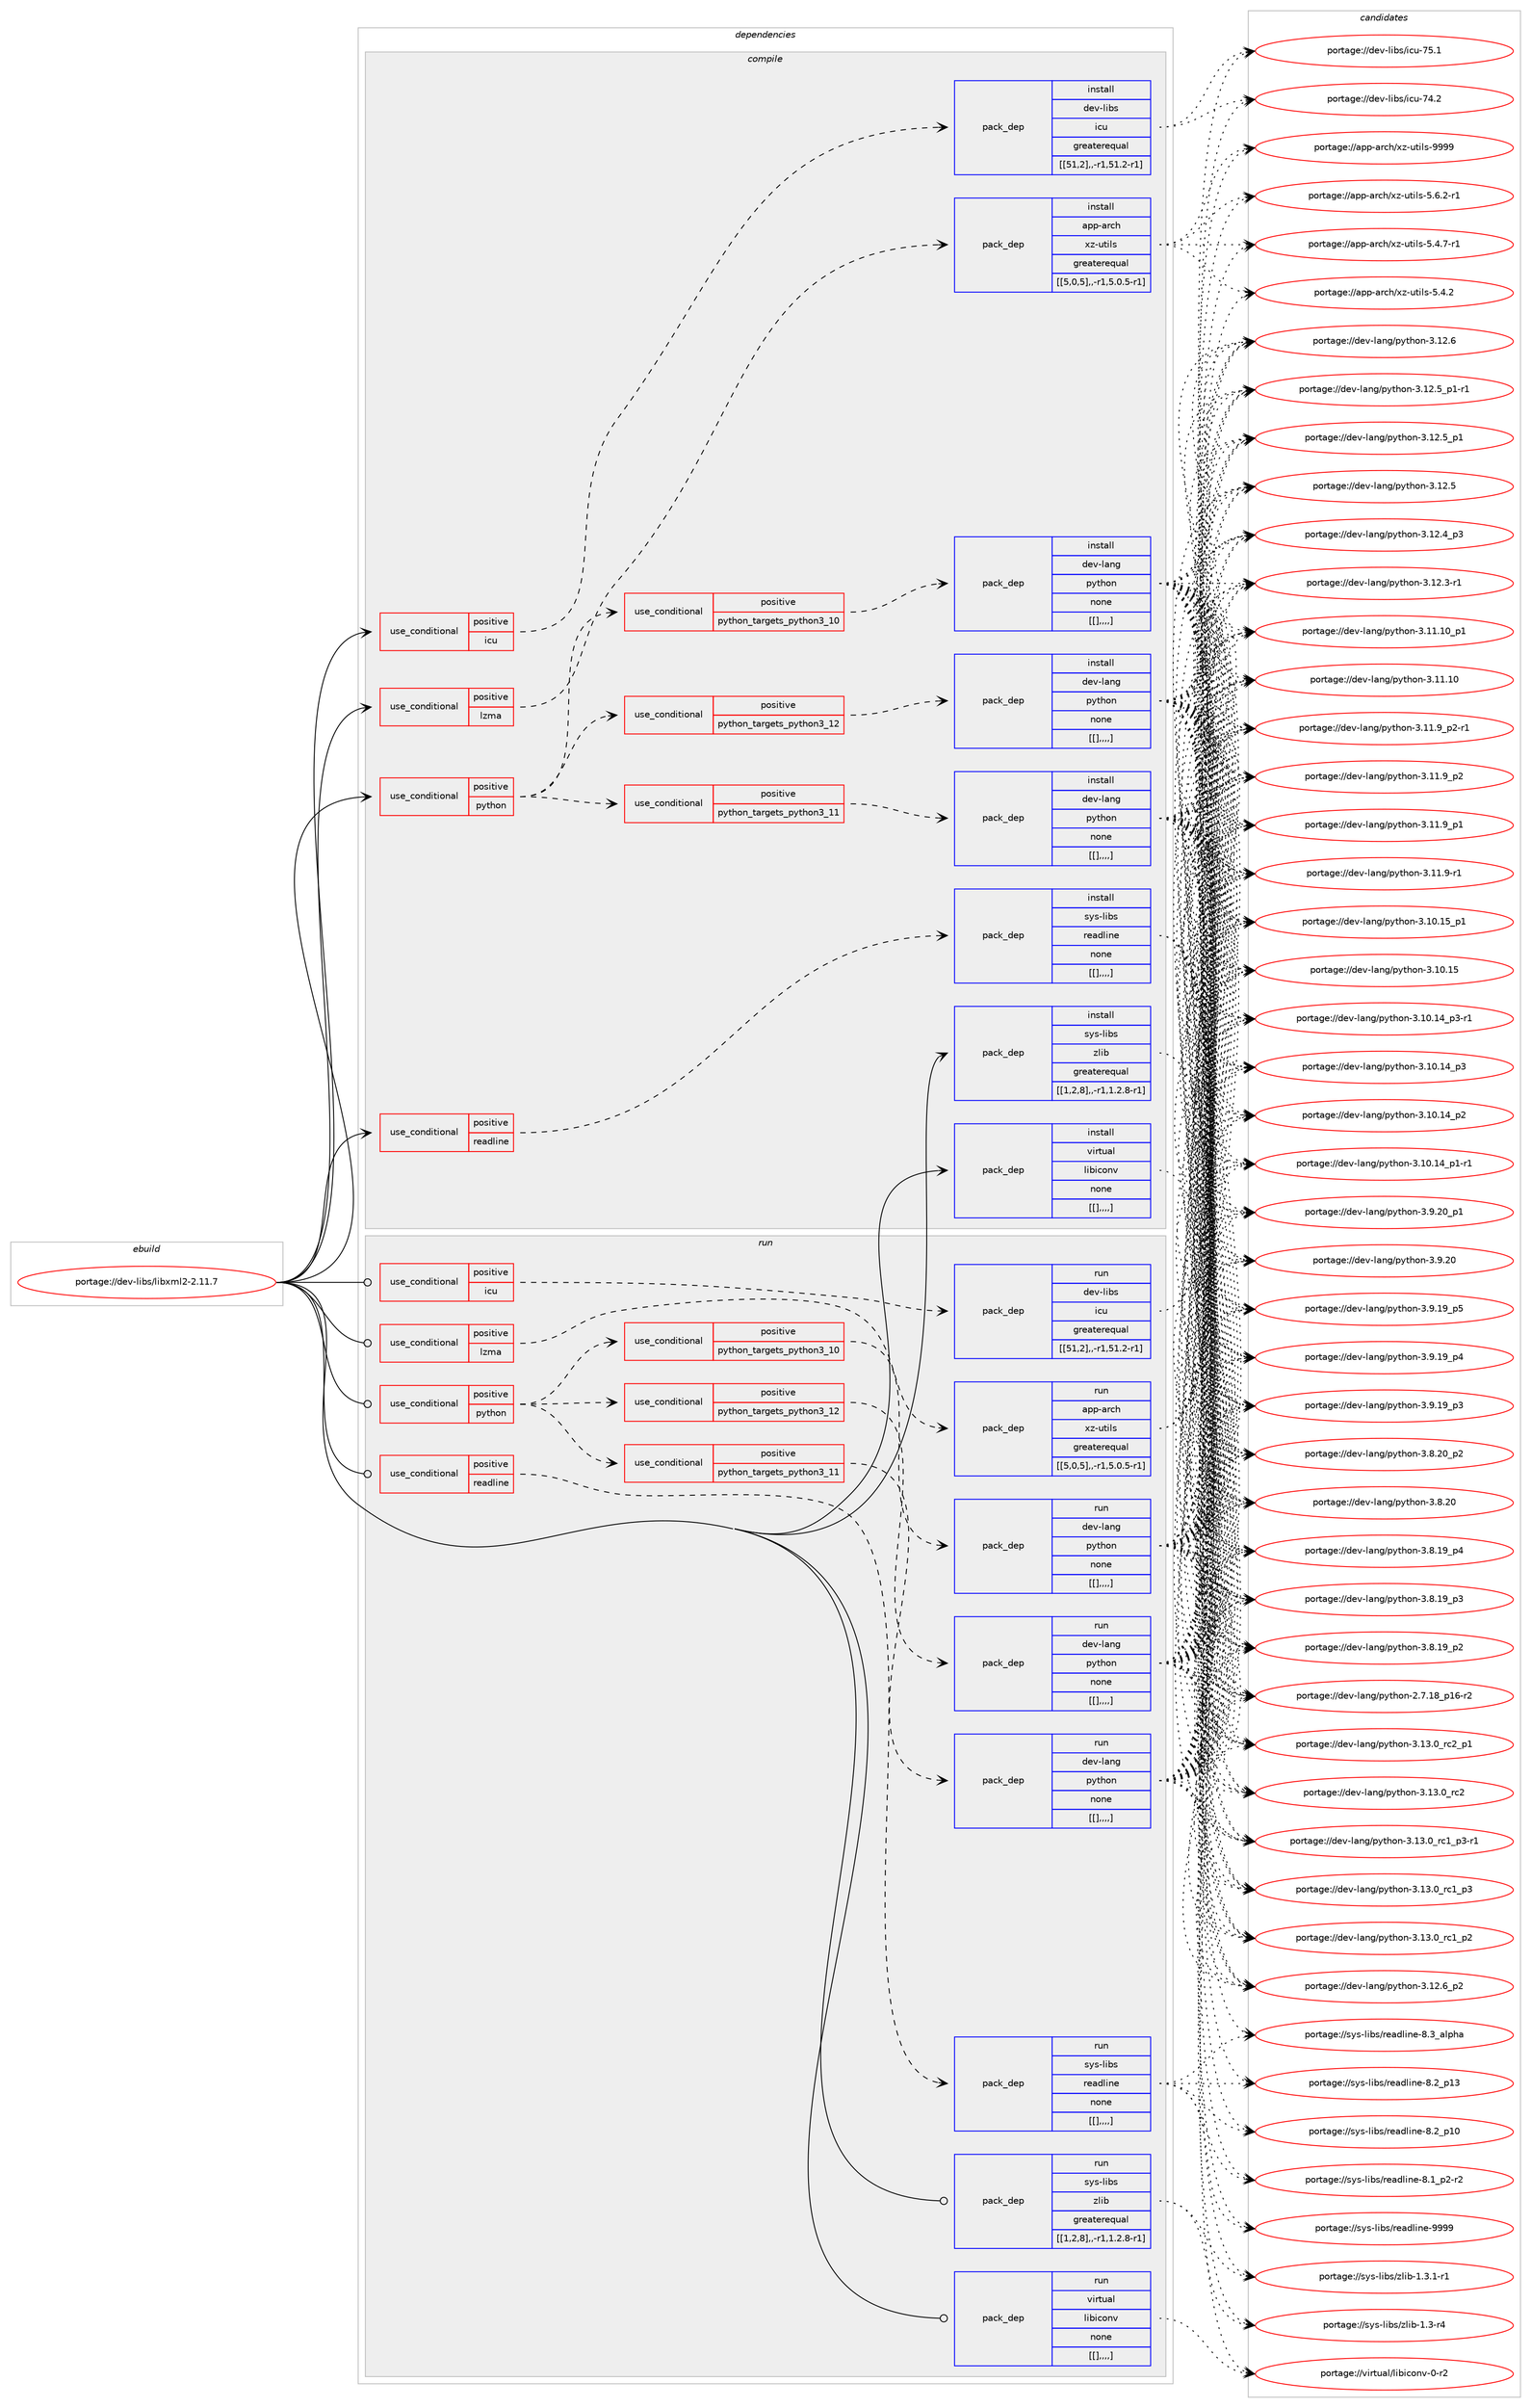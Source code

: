 digraph prolog {

# *************
# Graph options
# *************

newrank=true;
concentrate=true;
compound=true;
graph [rankdir=LR,fontname=Helvetica,fontsize=10,ranksep=1.5];#, ranksep=2.5, nodesep=0.2];
edge  [arrowhead=vee];
node  [fontname=Helvetica,fontsize=10];

# **********
# The ebuild
# **********

subgraph cluster_leftcol {
color=gray;
label=<<i>ebuild</i>>;
id [label="portage://dev-libs/libxml2-2.11.7", color=red, width=4, href="../dev-libs/libxml2-2.11.7.svg"];
}

# ****************
# The dependencies
# ****************

subgraph cluster_midcol {
color=gray;
label=<<i>dependencies</i>>;
subgraph cluster_compile {
fillcolor="#eeeeee";
style=filled;
label=<<i>compile</i>>;
subgraph cond28300 {
dependency113135 [label=<<TABLE BORDER="0" CELLBORDER="1" CELLSPACING="0" CELLPADDING="4"><TR><TD ROWSPAN="3" CELLPADDING="10">use_conditional</TD></TR><TR><TD>positive</TD></TR><TR><TD>icu</TD></TR></TABLE>>, shape=none, color=red];
subgraph pack83674 {
dependency113136 [label=<<TABLE BORDER="0" CELLBORDER="1" CELLSPACING="0" CELLPADDING="4" WIDTH="220"><TR><TD ROWSPAN="6" CELLPADDING="30">pack_dep</TD></TR><TR><TD WIDTH="110">install</TD></TR><TR><TD>dev-libs</TD></TR><TR><TD>icu</TD></TR><TR><TD>greaterequal</TD></TR><TR><TD>[[51,2],,-r1,51.2-r1]</TD></TR></TABLE>>, shape=none, color=blue];
}
dependency113135:e -> dependency113136:w [weight=20,style="dashed",arrowhead="vee"];
}
id:e -> dependency113135:w [weight=20,style="solid",arrowhead="vee"];
subgraph cond28301 {
dependency113137 [label=<<TABLE BORDER="0" CELLBORDER="1" CELLSPACING="0" CELLPADDING="4"><TR><TD ROWSPAN="3" CELLPADDING="10">use_conditional</TD></TR><TR><TD>positive</TD></TR><TR><TD>lzma</TD></TR></TABLE>>, shape=none, color=red];
subgraph pack83675 {
dependency113138 [label=<<TABLE BORDER="0" CELLBORDER="1" CELLSPACING="0" CELLPADDING="4" WIDTH="220"><TR><TD ROWSPAN="6" CELLPADDING="30">pack_dep</TD></TR><TR><TD WIDTH="110">install</TD></TR><TR><TD>app-arch</TD></TR><TR><TD>xz-utils</TD></TR><TR><TD>greaterequal</TD></TR><TR><TD>[[5,0,5],,-r1,5.0.5-r1]</TD></TR></TABLE>>, shape=none, color=blue];
}
dependency113137:e -> dependency113138:w [weight=20,style="dashed",arrowhead="vee"];
}
id:e -> dependency113137:w [weight=20,style="solid",arrowhead="vee"];
subgraph cond28302 {
dependency113139 [label=<<TABLE BORDER="0" CELLBORDER="1" CELLSPACING="0" CELLPADDING="4"><TR><TD ROWSPAN="3" CELLPADDING="10">use_conditional</TD></TR><TR><TD>positive</TD></TR><TR><TD>python</TD></TR></TABLE>>, shape=none, color=red];
subgraph cond28303 {
dependency113140 [label=<<TABLE BORDER="0" CELLBORDER="1" CELLSPACING="0" CELLPADDING="4"><TR><TD ROWSPAN="3" CELLPADDING="10">use_conditional</TD></TR><TR><TD>positive</TD></TR><TR><TD>python_targets_python3_10</TD></TR></TABLE>>, shape=none, color=red];
subgraph pack83676 {
dependency113141 [label=<<TABLE BORDER="0" CELLBORDER="1" CELLSPACING="0" CELLPADDING="4" WIDTH="220"><TR><TD ROWSPAN="6" CELLPADDING="30">pack_dep</TD></TR><TR><TD WIDTH="110">install</TD></TR><TR><TD>dev-lang</TD></TR><TR><TD>python</TD></TR><TR><TD>none</TD></TR><TR><TD>[[],,,,]</TD></TR></TABLE>>, shape=none, color=blue];
}
dependency113140:e -> dependency113141:w [weight=20,style="dashed",arrowhead="vee"];
}
dependency113139:e -> dependency113140:w [weight=20,style="dashed",arrowhead="vee"];
subgraph cond28304 {
dependency113142 [label=<<TABLE BORDER="0" CELLBORDER="1" CELLSPACING="0" CELLPADDING="4"><TR><TD ROWSPAN="3" CELLPADDING="10">use_conditional</TD></TR><TR><TD>positive</TD></TR><TR><TD>python_targets_python3_11</TD></TR></TABLE>>, shape=none, color=red];
subgraph pack83677 {
dependency113143 [label=<<TABLE BORDER="0" CELLBORDER="1" CELLSPACING="0" CELLPADDING="4" WIDTH="220"><TR><TD ROWSPAN="6" CELLPADDING="30">pack_dep</TD></TR><TR><TD WIDTH="110">install</TD></TR><TR><TD>dev-lang</TD></TR><TR><TD>python</TD></TR><TR><TD>none</TD></TR><TR><TD>[[],,,,]</TD></TR></TABLE>>, shape=none, color=blue];
}
dependency113142:e -> dependency113143:w [weight=20,style="dashed",arrowhead="vee"];
}
dependency113139:e -> dependency113142:w [weight=20,style="dashed",arrowhead="vee"];
subgraph cond28305 {
dependency113144 [label=<<TABLE BORDER="0" CELLBORDER="1" CELLSPACING="0" CELLPADDING="4"><TR><TD ROWSPAN="3" CELLPADDING="10">use_conditional</TD></TR><TR><TD>positive</TD></TR><TR><TD>python_targets_python3_12</TD></TR></TABLE>>, shape=none, color=red];
subgraph pack83678 {
dependency113145 [label=<<TABLE BORDER="0" CELLBORDER="1" CELLSPACING="0" CELLPADDING="4" WIDTH="220"><TR><TD ROWSPAN="6" CELLPADDING="30">pack_dep</TD></TR><TR><TD WIDTH="110">install</TD></TR><TR><TD>dev-lang</TD></TR><TR><TD>python</TD></TR><TR><TD>none</TD></TR><TR><TD>[[],,,,]</TD></TR></TABLE>>, shape=none, color=blue];
}
dependency113144:e -> dependency113145:w [weight=20,style="dashed",arrowhead="vee"];
}
dependency113139:e -> dependency113144:w [weight=20,style="dashed",arrowhead="vee"];
}
id:e -> dependency113139:w [weight=20,style="solid",arrowhead="vee"];
subgraph cond28306 {
dependency113146 [label=<<TABLE BORDER="0" CELLBORDER="1" CELLSPACING="0" CELLPADDING="4"><TR><TD ROWSPAN="3" CELLPADDING="10">use_conditional</TD></TR><TR><TD>positive</TD></TR><TR><TD>readline</TD></TR></TABLE>>, shape=none, color=red];
subgraph pack83679 {
dependency113147 [label=<<TABLE BORDER="0" CELLBORDER="1" CELLSPACING="0" CELLPADDING="4" WIDTH="220"><TR><TD ROWSPAN="6" CELLPADDING="30">pack_dep</TD></TR><TR><TD WIDTH="110">install</TD></TR><TR><TD>sys-libs</TD></TR><TR><TD>readline</TD></TR><TR><TD>none</TD></TR><TR><TD>[[],,,,]</TD></TR></TABLE>>, shape=none, color=blue];
}
dependency113146:e -> dependency113147:w [weight=20,style="dashed",arrowhead="vee"];
}
id:e -> dependency113146:w [weight=20,style="solid",arrowhead="vee"];
subgraph pack83680 {
dependency113148 [label=<<TABLE BORDER="0" CELLBORDER="1" CELLSPACING="0" CELLPADDING="4" WIDTH="220"><TR><TD ROWSPAN="6" CELLPADDING="30">pack_dep</TD></TR><TR><TD WIDTH="110">install</TD></TR><TR><TD>sys-libs</TD></TR><TR><TD>zlib</TD></TR><TR><TD>greaterequal</TD></TR><TR><TD>[[1,2,8],,-r1,1.2.8-r1]</TD></TR></TABLE>>, shape=none, color=blue];
}
id:e -> dependency113148:w [weight=20,style="solid",arrowhead="vee"];
subgraph pack83681 {
dependency113149 [label=<<TABLE BORDER="0" CELLBORDER="1" CELLSPACING="0" CELLPADDING="4" WIDTH="220"><TR><TD ROWSPAN="6" CELLPADDING="30">pack_dep</TD></TR><TR><TD WIDTH="110">install</TD></TR><TR><TD>virtual</TD></TR><TR><TD>libiconv</TD></TR><TR><TD>none</TD></TR><TR><TD>[[],,,,]</TD></TR></TABLE>>, shape=none, color=blue];
}
id:e -> dependency113149:w [weight=20,style="solid",arrowhead="vee"];
}
subgraph cluster_compileandrun {
fillcolor="#eeeeee";
style=filled;
label=<<i>compile and run</i>>;
}
subgraph cluster_run {
fillcolor="#eeeeee";
style=filled;
label=<<i>run</i>>;
subgraph cond28307 {
dependency113150 [label=<<TABLE BORDER="0" CELLBORDER="1" CELLSPACING="0" CELLPADDING="4"><TR><TD ROWSPAN="3" CELLPADDING="10">use_conditional</TD></TR><TR><TD>positive</TD></TR><TR><TD>icu</TD></TR></TABLE>>, shape=none, color=red];
subgraph pack83682 {
dependency113151 [label=<<TABLE BORDER="0" CELLBORDER="1" CELLSPACING="0" CELLPADDING="4" WIDTH="220"><TR><TD ROWSPAN="6" CELLPADDING="30">pack_dep</TD></TR><TR><TD WIDTH="110">run</TD></TR><TR><TD>dev-libs</TD></TR><TR><TD>icu</TD></TR><TR><TD>greaterequal</TD></TR><TR><TD>[[51,2],,-r1,51.2-r1]</TD></TR></TABLE>>, shape=none, color=blue];
}
dependency113150:e -> dependency113151:w [weight=20,style="dashed",arrowhead="vee"];
}
id:e -> dependency113150:w [weight=20,style="solid",arrowhead="odot"];
subgraph cond28308 {
dependency113152 [label=<<TABLE BORDER="0" CELLBORDER="1" CELLSPACING="0" CELLPADDING="4"><TR><TD ROWSPAN="3" CELLPADDING="10">use_conditional</TD></TR><TR><TD>positive</TD></TR><TR><TD>lzma</TD></TR></TABLE>>, shape=none, color=red];
subgraph pack83683 {
dependency113153 [label=<<TABLE BORDER="0" CELLBORDER="1" CELLSPACING="0" CELLPADDING="4" WIDTH="220"><TR><TD ROWSPAN="6" CELLPADDING="30">pack_dep</TD></TR><TR><TD WIDTH="110">run</TD></TR><TR><TD>app-arch</TD></TR><TR><TD>xz-utils</TD></TR><TR><TD>greaterequal</TD></TR><TR><TD>[[5,0,5],,-r1,5.0.5-r1]</TD></TR></TABLE>>, shape=none, color=blue];
}
dependency113152:e -> dependency113153:w [weight=20,style="dashed",arrowhead="vee"];
}
id:e -> dependency113152:w [weight=20,style="solid",arrowhead="odot"];
subgraph cond28309 {
dependency113154 [label=<<TABLE BORDER="0" CELLBORDER="1" CELLSPACING="0" CELLPADDING="4"><TR><TD ROWSPAN="3" CELLPADDING="10">use_conditional</TD></TR><TR><TD>positive</TD></TR><TR><TD>python</TD></TR></TABLE>>, shape=none, color=red];
subgraph cond28310 {
dependency113155 [label=<<TABLE BORDER="0" CELLBORDER="1" CELLSPACING="0" CELLPADDING="4"><TR><TD ROWSPAN="3" CELLPADDING="10">use_conditional</TD></TR><TR><TD>positive</TD></TR><TR><TD>python_targets_python3_10</TD></TR></TABLE>>, shape=none, color=red];
subgraph pack83684 {
dependency113156 [label=<<TABLE BORDER="0" CELLBORDER="1" CELLSPACING="0" CELLPADDING="4" WIDTH="220"><TR><TD ROWSPAN="6" CELLPADDING="30">pack_dep</TD></TR><TR><TD WIDTH="110">run</TD></TR><TR><TD>dev-lang</TD></TR><TR><TD>python</TD></TR><TR><TD>none</TD></TR><TR><TD>[[],,,,]</TD></TR></TABLE>>, shape=none, color=blue];
}
dependency113155:e -> dependency113156:w [weight=20,style="dashed",arrowhead="vee"];
}
dependency113154:e -> dependency113155:w [weight=20,style="dashed",arrowhead="vee"];
subgraph cond28311 {
dependency113157 [label=<<TABLE BORDER="0" CELLBORDER="1" CELLSPACING="0" CELLPADDING="4"><TR><TD ROWSPAN="3" CELLPADDING="10">use_conditional</TD></TR><TR><TD>positive</TD></TR><TR><TD>python_targets_python3_11</TD></TR></TABLE>>, shape=none, color=red];
subgraph pack83685 {
dependency113158 [label=<<TABLE BORDER="0" CELLBORDER="1" CELLSPACING="0" CELLPADDING="4" WIDTH="220"><TR><TD ROWSPAN="6" CELLPADDING="30">pack_dep</TD></TR><TR><TD WIDTH="110">run</TD></TR><TR><TD>dev-lang</TD></TR><TR><TD>python</TD></TR><TR><TD>none</TD></TR><TR><TD>[[],,,,]</TD></TR></TABLE>>, shape=none, color=blue];
}
dependency113157:e -> dependency113158:w [weight=20,style="dashed",arrowhead="vee"];
}
dependency113154:e -> dependency113157:w [weight=20,style="dashed",arrowhead="vee"];
subgraph cond28312 {
dependency113159 [label=<<TABLE BORDER="0" CELLBORDER="1" CELLSPACING="0" CELLPADDING="4"><TR><TD ROWSPAN="3" CELLPADDING="10">use_conditional</TD></TR><TR><TD>positive</TD></TR><TR><TD>python_targets_python3_12</TD></TR></TABLE>>, shape=none, color=red];
subgraph pack83686 {
dependency113160 [label=<<TABLE BORDER="0" CELLBORDER="1" CELLSPACING="0" CELLPADDING="4" WIDTH="220"><TR><TD ROWSPAN="6" CELLPADDING="30">pack_dep</TD></TR><TR><TD WIDTH="110">run</TD></TR><TR><TD>dev-lang</TD></TR><TR><TD>python</TD></TR><TR><TD>none</TD></TR><TR><TD>[[],,,,]</TD></TR></TABLE>>, shape=none, color=blue];
}
dependency113159:e -> dependency113160:w [weight=20,style="dashed",arrowhead="vee"];
}
dependency113154:e -> dependency113159:w [weight=20,style="dashed",arrowhead="vee"];
}
id:e -> dependency113154:w [weight=20,style="solid",arrowhead="odot"];
subgraph cond28313 {
dependency113161 [label=<<TABLE BORDER="0" CELLBORDER="1" CELLSPACING="0" CELLPADDING="4"><TR><TD ROWSPAN="3" CELLPADDING="10">use_conditional</TD></TR><TR><TD>positive</TD></TR><TR><TD>readline</TD></TR></TABLE>>, shape=none, color=red];
subgraph pack83687 {
dependency113162 [label=<<TABLE BORDER="0" CELLBORDER="1" CELLSPACING="0" CELLPADDING="4" WIDTH="220"><TR><TD ROWSPAN="6" CELLPADDING="30">pack_dep</TD></TR><TR><TD WIDTH="110">run</TD></TR><TR><TD>sys-libs</TD></TR><TR><TD>readline</TD></TR><TR><TD>none</TD></TR><TR><TD>[[],,,,]</TD></TR></TABLE>>, shape=none, color=blue];
}
dependency113161:e -> dependency113162:w [weight=20,style="dashed",arrowhead="vee"];
}
id:e -> dependency113161:w [weight=20,style="solid",arrowhead="odot"];
subgraph pack83688 {
dependency113163 [label=<<TABLE BORDER="0" CELLBORDER="1" CELLSPACING="0" CELLPADDING="4" WIDTH="220"><TR><TD ROWSPAN="6" CELLPADDING="30">pack_dep</TD></TR><TR><TD WIDTH="110">run</TD></TR><TR><TD>sys-libs</TD></TR><TR><TD>zlib</TD></TR><TR><TD>greaterequal</TD></TR><TR><TD>[[1,2,8],,-r1,1.2.8-r1]</TD></TR></TABLE>>, shape=none, color=blue];
}
id:e -> dependency113163:w [weight=20,style="solid",arrowhead="odot"];
subgraph pack83689 {
dependency113164 [label=<<TABLE BORDER="0" CELLBORDER="1" CELLSPACING="0" CELLPADDING="4" WIDTH="220"><TR><TD ROWSPAN="6" CELLPADDING="30">pack_dep</TD></TR><TR><TD WIDTH="110">run</TD></TR><TR><TD>virtual</TD></TR><TR><TD>libiconv</TD></TR><TR><TD>none</TD></TR><TR><TD>[[],,,,]</TD></TR></TABLE>>, shape=none, color=blue];
}
id:e -> dependency113164:w [weight=20,style="solid",arrowhead="odot"];
}
}

# **************
# The candidates
# **************

subgraph cluster_choices {
rank=same;
color=gray;
label=<<i>candidates</i>>;

subgraph choice83674 {
color=black;
nodesep=1;
choice100101118451081059811547105991174555534649 [label="portage://dev-libs/icu-75.1", color=red, width=4,href="../dev-libs/icu-75.1.svg"];
choice100101118451081059811547105991174555524650 [label="portage://dev-libs/icu-74.2", color=red, width=4,href="../dev-libs/icu-74.2.svg"];
dependency113136:e -> choice100101118451081059811547105991174555534649:w [style=dotted,weight="100"];
dependency113136:e -> choice100101118451081059811547105991174555524650:w [style=dotted,weight="100"];
}
subgraph choice83675 {
color=black;
nodesep=1;
choice9711211245971149910447120122451171161051081154557575757 [label="portage://app-arch/xz-utils-9999", color=red, width=4,href="../app-arch/xz-utils-9999.svg"];
choice9711211245971149910447120122451171161051081154553465446504511449 [label="portage://app-arch/xz-utils-5.6.2-r1", color=red, width=4,href="../app-arch/xz-utils-5.6.2-r1.svg"];
choice9711211245971149910447120122451171161051081154553465246554511449 [label="portage://app-arch/xz-utils-5.4.7-r1", color=red, width=4,href="../app-arch/xz-utils-5.4.7-r1.svg"];
choice971121124597114991044712012245117116105108115455346524650 [label="portage://app-arch/xz-utils-5.4.2", color=red, width=4,href="../app-arch/xz-utils-5.4.2.svg"];
dependency113138:e -> choice9711211245971149910447120122451171161051081154557575757:w [style=dotted,weight="100"];
dependency113138:e -> choice9711211245971149910447120122451171161051081154553465446504511449:w [style=dotted,weight="100"];
dependency113138:e -> choice9711211245971149910447120122451171161051081154553465246554511449:w [style=dotted,weight="100"];
dependency113138:e -> choice971121124597114991044712012245117116105108115455346524650:w [style=dotted,weight="100"];
}
subgraph choice83676 {
color=black;
nodesep=1;
choice100101118451089711010347112121116104111110455146495146489511499509511249 [label="portage://dev-lang/python-3.13.0_rc2_p1", color=red, width=4,href="../dev-lang/python-3.13.0_rc2_p1.svg"];
choice10010111845108971101034711212111610411111045514649514648951149950 [label="portage://dev-lang/python-3.13.0_rc2", color=red, width=4,href="../dev-lang/python-3.13.0_rc2.svg"];
choice1001011184510897110103471121211161041111104551464951464895114994995112514511449 [label="portage://dev-lang/python-3.13.0_rc1_p3-r1", color=red, width=4,href="../dev-lang/python-3.13.0_rc1_p3-r1.svg"];
choice100101118451089711010347112121116104111110455146495146489511499499511251 [label="portage://dev-lang/python-3.13.0_rc1_p3", color=red, width=4,href="../dev-lang/python-3.13.0_rc1_p3.svg"];
choice100101118451089711010347112121116104111110455146495146489511499499511250 [label="portage://dev-lang/python-3.13.0_rc1_p2", color=red, width=4,href="../dev-lang/python-3.13.0_rc1_p2.svg"];
choice100101118451089711010347112121116104111110455146495046549511250 [label="portage://dev-lang/python-3.12.6_p2", color=red, width=4,href="../dev-lang/python-3.12.6_p2.svg"];
choice10010111845108971101034711212111610411111045514649504654 [label="portage://dev-lang/python-3.12.6", color=red, width=4,href="../dev-lang/python-3.12.6.svg"];
choice1001011184510897110103471121211161041111104551464950465395112494511449 [label="portage://dev-lang/python-3.12.5_p1-r1", color=red, width=4,href="../dev-lang/python-3.12.5_p1-r1.svg"];
choice100101118451089711010347112121116104111110455146495046539511249 [label="portage://dev-lang/python-3.12.5_p1", color=red, width=4,href="../dev-lang/python-3.12.5_p1.svg"];
choice10010111845108971101034711212111610411111045514649504653 [label="portage://dev-lang/python-3.12.5", color=red, width=4,href="../dev-lang/python-3.12.5.svg"];
choice100101118451089711010347112121116104111110455146495046529511251 [label="portage://dev-lang/python-3.12.4_p3", color=red, width=4,href="../dev-lang/python-3.12.4_p3.svg"];
choice100101118451089711010347112121116104111110455146495046514511449 [label="portage://dev-lang/python-3.12.3-r1", color=red, width=4,href="../dev-lang/python-3.12.3-r1.svg"];
choice10010111845108971101034711212111610411111045514649494649489511249 [label="portage://dev-lang/python-3.11.10_p1", color=red, width=4,href="../dev-lang/python-3.11.10_p1.svg"];
choice1001011184510897110103471121211161041111104551464949464948 [label="portage://dev-lang/python-3.11.10", color=red, width=4,href="../dev-lang/python-3.11.10.svg"];
choice1001011184510897110103471121211161041111104551464949465795112504511449 [label="portage://dev-lang/python-3.11.9_p2-r1", color=red, width=4,href="../dev-lang/python-3.11.9_p2-r1.svg"];
choice100101118451089711010347112121116104111110455146494946579511250 [label="portage://dev-lang/python-3.11.9_p2", color=red, width=4,href="../dev-lang/python-3.11.9_p2.svg"];
choice100101118451089711010347112121116104111110455146494946579511249 [label="portage://dev-lang/python-3.11.9_p1", color=red, width=4,href="../dev-lang/python-3.11.9_p1.svg"];
choice100101118451089711010347112121116104111110455146494946574511449 [label="portage://dev-lang/python-3.11.9-r1", color=red, width=4,href="../dev-lang/python-3.11.9-r1.svg"];
choice10010111845108971101034711212111610411111045514649484649539511249 [label="portage://dev-lang/python-3.10.15_p1", color=red, width=4,href="../dev-lang/python-3.10.15_p1.svg"];
choice1001011184510897110103471121211161041111104551464948464953 [label="portage://dev-lang/python-3.10.15", color=red, width=4,href="../dev-lang/python-3.10.15.svg"];
choice100101118451089711010347112121116104111110455146494846495295112514511449 [label="portage://dev-lang/python-3.10.14_p3-r1", color=red, width=4,href="../dev-lang/python-3.10.14_p3-r1.svg"];
choice10010111845108971101034711212111610411111045514649484649529511251 [label="portage://dev-lang/python-3.10.14_p3", color=red, width=4,href="../dev-lang/python-3.10.14_p3.svg"];
choice10010111845108971101034711212111610411111045514649484649529511250 [label="portage://dev-lang/python-3.10.14_p2", color=red, width=4,href="../dev-lang/python-3.10.14_p2.svg"];
choice100101118451089711010347112121116104111110455146494846495295112494511449 [label="portage://dev-lang/python-3.10.14_p1-r1", color=red, width=4,href="../dev-lang/python-3.10.14_p1-r1.svg"];
choice100101118451089711010347112121116104111110455146574650489511249 [label="portage://dev-lang/python-3.9.20_p1", color=red, width=4,href="../dev-lang/python-3.9.20_p1.svg"];
choice10010111845108971101034711212111610411111045514657465048 [label="portage://dev-lang/python-3.9.20", color=red, width=4,href="../dev-lang/python-3.9.20.svg"];
choice100101118451089711010347112121116104111110455146574649579511253 [label="portage://dev-lang/python-3.9.19_p5", color=red, width=4,href="../dev-lang/python-3.9.19_p5.svg"];
choice100101118451089711010347112121116104111110455146574649579511252 [label="portage://dev-lang/python-3.9.19_p4", color=red, width=4,href="../dev-lang/python-3.9.19_p4.svg"];
choice100101118451089711010347112121116104111110455146574649579511251 [label="portage://dev-lang/python-3.9.19_p3", color=red, width=4,href="../dev-lang/python-3.9.19_p3.svg"];
choice100101118451089711010347112121116104111110455146564650489511250 [label="portage://dev-lang/python-3.8.20_p2", color=red, width=4,href="../dev-lang/python-3.8.20_p2.svg"];
choice10010111845108971101034711212111610411111045514656465048 [label="portage://dev-lang/python-3.8.20", color=red, width=4,href="../dev-lang/python-3.8.20.svg"];
choice100101118451089711010347112121116104111110455146564649579511252 [label="portage://dev-lang/python-3.8.19_p4", color=red, width=4,href="../dev-lang/python-3.8.19_p4.svg"];
choice100101118451089711010347112121116104111110455146564649579511251 [label="portage://dev-lang/python-3.8.19_p3", color=red, width=4,href="../dev-lang/python-3.8.19_p3.svg"];
choice100101118451089711010347112121116104111110455146564649579511250 [label="portage://dev-lang/python-3.8.19_p2", color=red, width=4,href="../dev-lang/python-3.8.19_p2.svg"];
choice100101118451089711010347112121116104111110455046554649569511249544511450 [label="portage://dev-lang/python-2.7.18_p16-r2", color=red, width=4,href="../dev-lang/python-2.7.18_p16-r2.svg"];
dependency113141:e -> choice100101118451089711010347112121116104111110455146495146489511499509511249:w [style=dotted,weight="100"];
dependency113141:e -> choice10010111845108971101034711212111610411111045514649514648951149950:w [style=dotted,weight="100"];
dependency113141:e -> choice1001011184510897110103471121211161041111104551464951464895114994995112514511449:w [style=dotted,weight="100"];
dependency113141:e -> choice100101118451089711010347112121116104111110455146495146489511499499511251:w [style=dotted,weight="100"];
dependency113141:e -> choice100101118451089711010347112121116104111110455146495146489511499499511250:w [style=dotted,weight="100"];
dependency113141:e -> choice100101118451089711010347112121116104111110455146495046549511250:w [style=dotted,weight="100"];
dependency113141:e -> choice10010111845108971101034711212111610411111045514649504654:w [style=dotted,weight="100"];
dependency113141:e -> choice1001011184510897110103471121211161041111104551464950465395112494511449:w [style=dotted,weight="100"];
dependency113141:e -> choice100101118451089711010347112121116104111110455146495046539511249:w [style=dotted,weight="100"];
dependency113141:e -> choice10010111845108971101034711212111610411111045514649504653:w [style=dotted,weight="100"];
dependency113141:e -> choice100101118451089711010347112121116104111110455146495046529511251:w [style=dotted,weight="100"];
dependency113141:e -> choice100101118451089711010347112121116104111110455146495046514511449:w [style=dotted,weight="100"];
dependency113141:e -> choice10010111845108971101034711212111610411111045514649494649489511249:w [style=dotted,weight="100"];
dependency113141:e -> choice1001011184510897110103471121211161041111104551464949464948:w [style=dotted,weight="100"];
dependency113141:e -> choice1001011184510897110103471121211161041111104551464949465795112504511449:w [style=dotted,weight="100"];
dependency113141:e -> choice100101118451089711010347112121116104111110455146494946579511250:w [style=dotted,weight="100"];
dependency113141:e -> choice100101118451089711010347112121116104111110455146494946579511249:w [style=dotted,weight="100"];
dependency113141:e -> choice100101118451089711010347112121116104111110455146494946574511449:w [style=dotted,weight="100"];
dependency113141:e -> choice10010111845108971101034711212111610411111045514649484649539511249:w [style=dotted,weight="100"];
dependency113141:e -> choice1001011184510897110103471121211161041111104551464948464953:w [style=dotted,weight="100"];
dependency113141:e -> choice100101118451089711010347112121116104111110455146494846495295112514511449:w [style=dotted,weight="100"];
dependency113141:e -> choice10010111845108971101034711212111610411111045514649484649529511251:w [style=dotted,weight="100"];
dependency113141:e -> choice10010111845108971101034711212111610411111045514649484649529511250:w [style=dotted,weight="100"];
dependency113141:e -> choice100101118451089711010347112121116104111110455146494846495295112494511449:w [style=dotted,weight="100"];
dependency113141:e -> choice100101118451089711010347112121116104111110455146574650489511249:w [style=dotted,weight="100"];
dependency113141:e -> choice10010111845108971101034711212111610411111045514657465048:w [style=dotted,weight="100"];
dependency113141:e -> choice100101118451089711010347112121116104111110455146574649579511253:w [style=dotted,weight="100"];
dependency113141:e -> choice100101118451089711010347112121116104111110455146574649579511252:w [style=dotted,weight="100"];
dependency113141:e -> choice100101118451089711010347112121116104111110455146574649579511251:w [style=dotted,weight="100"];
dependency113141:e -> choice100101118451089711010347112121116104111110455146564650489511250:w [style=dotted,weight="100"];
dependency113141:e -> choice10010111845108971101034711212111610411111045514656465048:w [style=dotted,weight="100"];
dependency113141:e -> choice100101118451089711010347112121116104111110455146564649579511252:w [style=dotted,weight="100"];
dependency113141:e -> choice100101118451089711010347112121116104111110455146564649579511251:w [style=dotted,weight="100"];
dependency113141:e -> choice100101118451089711010347112121116104111110455146564649579511250:w [style=dotted,weight="100"];
dependency113141:e -> choice100101118451089711010347112121116104111110455046554649569511249544511450:w [style=dotted,weight="100"];
}
subgraph choice83677 {
color=black;
nodesep=1;
choice100101118451089711010347112121116104111110455146495146489511499509511249 [label="portage://dev-lang/python-3.13.0_rc2_p1", color=red, width=4,href="../dev-lang/python-3.13.0_rc2_p1.svg"];
choice10010111845108971101034711212111610411111045514649514648951149950 [label="portage://dev-lang/python-3.13.0_rc2", color=red, width=4,href="../dev-lang/python-3.13.0_rc2.svg"];
choice1001011184510897110103471121211161041111104551464951464895114994995112514511449 [label="portage://dev-lang/python-3.13.0_rc1_p3-r1", color=red, width=4,href="../dev-lang/python-3.13.0_rc1_p3-r1.svg"];
choice100101118451089711010347112121116104111110455146495146489511499499511251 [label="portage://dev-lang/python-3.13.0_rc1_p3", color=red, width=4,href="../dev-lang/python-3.13.0_rc1_p3.svg"];
choice100101118451089711010347112121116104111110455146495146489511499499511250 [label="portage://dev-lang/python-3.13.0_rc1_p2", color=red, width=4,href="../dev-lang/python-3.13.0_rc1_p2.svg"];
choice100101118451089711010347112121116104111110455146495046549511250 [label="portage://dev-lang/python-3.12.6_p2", color=red, width=4,href="../dev-lang/python-3.12.6_p2.svg"];
choice10010111845108971101034711212111610411111045514649504654 [label="portage://dev-lang/python-3.12.6", color=red, width=4,href="../dev-lang/python-3.12.6.svg"];
choice1001011184510897110103471121211161041111104551464950465395112494511449 [label="portage://dev-lang/python-3.12.5_p1-r1", color=red, width=4,href="../dev-lang/python-3.12.5_p1-r1.svg"];
choice100101118451089711010347112121116104111110455146495046539511249 [label="portage://dev-lang/python-3.12.5_p1", color=red, width=4,href="../dev-lang/python-3.12.5_p1.svg"];
choice10010111845108971101034711212111610411111045514649504653 [label="portage://dev-lang/python-3.12.5", color=red, width=4,href="../dev-lang/python-3.12.5.svg"];
choice100101118451089711010347112121116104111110455146495046529511251 [label="portage://dev-lang/python-3.12.4_p3", color=red, width=4,href="../dev-lang/python-3.12.4_p3.svg"];
choice100101118451089711010347112121116104111110455146495046514511449 [label="portage://dev-lang/python-3.12.3-r1", color=red, width=4,href="../dev-lang/python-3.12.3-r1.svg"];
choice10010111845108971101034711212111610411111045514649494649489511249 [label="portage://dev-lang/python-3.11.10_p1", color=red, width=4,href="../dev-lang/python-3.11.10_p1.svg"];
choice1001011184510897110103471121211161041111104551464949464948 [label="portage://dev-lang/python-3.11.10", color=red, width=4,href="../dev-lang/python-3.11.10.svg"];
choice1001011184510897110103471121211161041111104551464949465795112504511449 [label="portage://dev-lang/python-3.11.9_p2-r1", color=red, width=4,href="../dev-lang/python-3.11.9_p2-r1.svg"];
choice100101118451089711010347112121116104111110455146494946579511250 [label="portage://dev-lang/python-3.11.9_p2", color=red, width=4,href="../dev-lang/python-3.11.9_p2.svg"];
choice100101118451089711010347112121116104111110455146494946579511249 [label="portage://dev-lang/python-3.11.9_p1", color=red, width=4,href="../dev-lang/python-3.11.9_p1.svg"];
choice100101118451089711010347112121116104111110455146494946574511449 [label="portage://dev-lang/python-3.11.9-r1", color=red, width=4,href="../dev-lang/python-3.11.9-r1.svg"];
choice10010111845108971101034711212111610411111045514649484649539511249 [label="portage://dev-lang/python-3.10.15_p1", color=red, width=4,href="../dev-lang/python-3.10.15_p1.svg"];
choice1001011184510897110103471121211161041111104551464948464953 [label="portage://dev-lang/python-3.10.15", color=red, width=4,href="../dev-lang/python-3.10.15.svg"];
choice100101118451089711010347112121116104111110455146494846495295112514511449 [label="portage://dev-lang/python-3.10.14_p3-r1", color=red, width=4,href="../dev-lang/python-3.10.14_p3-r1.svg"];
choice10010111845108971101034711212111610411111045514649484649529511251 [label="portage://dev-lang/python-3.10.14_p3", color=red, width=4,href="../dev-lang/python-3.10.14_p3.svg"];
choice10010111845108971101034711212111610411111045514649484649529511250 [label="portage://dev-lang/python-3.10.14_p2", color=red, width=4,href="../dev-lang/python-3.10.14_p2.svg"];
choice100101118451089711010347112121116104111110455146494846495295112494511449 [label="portage://dev-lang/python-3.10.14_p1-r1", color=red, width=4,href="../dev-lang/python-3.10.14_p1-r1.svg"];
choice100101118451089711010347112121116104111110455146574650489511249 [label="portage://dev-lang/python-3.9.20_p1", color=red, width=4,href="../dev-lang/python-3.9.20_p1.svg"];
choice10010111845108971101034711212111610411111045514657465048 [label="portage://dev-lang/python-3.9.20", color=red, width=4,href="../dev-lang/python-3.9.20.svg"];
choice100101118451089711010347112121116104111110455146574649579511253 [label="portage://dev-lang/python-3.9.19_p5", color=red, width=4,href="../dev-lang/python-3.9.19_p5.svg"];
choice100101118451089711010347112121116104111110455146574649579511252 [label="portage://dev-lang/python-3.9.19_p4", color=red, width=4,href="../dev-lang/python-3.9.19_p4.svg"];
choice100101118451089711010347112121116104111110455146574649579511251 [label="portage://dev-lang/python-3.9.19_p3", color=red, width=4,href="../dev-lang/python-3.9.19_p3.svg"];
choice100101118451089711010347112121116104111110455146564650489511250 [label="portage://dev-lang/python-3.8.20_p2", color=red, width=4,href="../dev-lang/python-3.8.20_p2.svg"];
choice10010111845108971101034711212111610411111045514656465048 [label="portage://dev-lang/python-3.8.20", color=red, width=4,href="../dev-lang/python-3.8.20.svg"];
choice100101118451089711010347112121116104111110455146564649579511252 [label="portage://dev-lang/python-3.8.19_p4", color=red, width=4,href="../dev-lang/python-3.8.19_p4.svg"];
choice100101118451089711010347112121116104111110455146564649579511251 [label="portage://dev-lang/python-3.8.19_p3", color=red, width=4,href="../dev-lang/python-3.8.19_p3.svg"];
choice100101118451089711010347112121116104111110455146564649579511250 [label="portage://dev-lang/python-3.8.19_p2", color=red, width=4,href="../dev-lang/python-3.8.19_p2.svg"];
choice100101118451089711010347112121116104111110455046554649569511249544511450 [label="portage://dev-lang/python-2.7.18_p16-r2", color=red, width=4,href="../dev-lang/python-2.7.18_p16-r2.svg"];
dependency113143:e -> choice100101118451089711010347112121116104111110455146495146489511499509511249:w [style=dotted,weight="100"];
dependency113143:e -> choice10010111845108971101034711212111610411111045514649514648951149950:w [style=dotted,weight="100"];
dependency113143:e -> choice1001011184510897110103471121211161041111104551464951464895114994995112514511449:w [style=dotted,weight="100"];
dependency113143:e -> choice100101118451089711010347112121116104111110455146495146489511499499511251:w [style=dotted,weight="100"];
dependency113143:e -> choice100101118451089711010347112121116104111110455146495146489511499499511250:w [style=dotted,weight="100"];
dependency113143:e -> choice100101118451089711010347112121116104111110455146495046549511250:w [style=dotted,weight="100"];
dependency113143:e -> choice10010111845108971101034711212111610411111045514649504654:w [style=dotted,weight="100"];
dependency113143:e -> choice1001011184510897110103471121211161041111104551464950465395112494511449:w [style=dotted,weight="100"];
dependency113143:e -> choice100101118451089711010347112121116104111110455146495046539511249:w [style=dotted,weight="100"];
dependency113143:e -> choice10010111845108971101034711212111610411111045514649504653:w [style=dotted,weight="100"];
dependency113143:e -> choice100101118451089711010347112121116104111110455146495046529511251:w [style=dotted,weight="100"];
dependency113143:e -> choice100101118451089711010347112121116104111110455146495046514511449:w [style=dotted,weight="100"];
dependency113143:e -> choice10010111845108971101034711212111610411111045514649494649489511249:w [style=dotted,weight="100"];
dependency113143:e -> choice1001011184510897110103471121211161041111104551464949464948:w [style=dotted,weight="100"];
dependency113143:e -> choice1001011184510897110103471121211161041111104551464949465795112504511449:w [style=dotted,weight="100"];
dependency113143:e -> choice100101118451089711010347112121116104111110455146494946579511250:w [style=dotted,weight="100"];
dependency113143:e -> choice100101118451089711010347112121116104111110455146494946579511249:w [style=dotted,weight="100"];
dependency113143:e -> choice100101118451089711010347112121116104111110455146494946574511449:w [style=dotted,weight="100"];
dependency113143:e -> choice10010111845108971101034711212111610411111045514649484649539511249:w [style=dotted,weight="100"];
dependency113143:e -> choice1001011184510897110103471121211161041111104551464948464953:w [style=dotted,weight="100"];
dependency113143:e -> choice100101118451089711010347112121116104111110455146494846495295112514511449:w [style=dotted,weight="100"];
dependency113143:e -> choice10010111845108971101034711212111610411111045514649484649529511251:w [style=dotted,weight="100"];
dependency113143:e -> choice10010111845108971101034711212111610411111045514649484649529511250:w [style=dotted,weight="100"];
dependency113143:e -> choice100101118451089711010347112121116104111110455146494846495295112494511449:w [style=dotted,weight="100"];
dependency113143:e -> choice100101118451089711010347112121116104111110455146574650489511249:w [style=dotted,weight="100"];
dependency113143:e -> choice10010111845108971101034711212111610411111045514657465048:w [style=dotted,weight="100"];
dependency113143:e -> choice100101118451089711010347112121116104111110455146574649579511253:w [style=dotted,weight="100"];
dependency113143:e -> choice100101118451089711010347112121116104111110455146574649579511252:w [style=dotted,weight="100"];
dependency113143:e -> choice100101118451089711010347112121116104111110455146574649579511251:w [style=dotted,weight="100"];
dependency113143:e -> choice100101118451089711010347112121116104111110455146564650489511250:w [style=dotted,weight="100"];
dependency113143:e -> choice10010111845108971101034711212111610411111045514656465048:w [style=dotted,weight="100"];
dependency113143:e -> choice100101118451089711010347112121116104111110455146564649579511252:w [style=dotted,weight="100"];
dependency113143:e -> choice100101118451089711010347112121116104111110455146564649579511251:w [style=dotted,weight="100"];
dependency113143:e -> choice100101118451089711010347112121116104111110455146564649579511250:w [style=dotted,weight="100"];
dependency113143:e -> choice100101118451089711010347112121116104111110455046554649569511249544511450:w [style=dotted,weight="100"];
}
subgraph choice83678 {
color=black;
nodesep=1;
choice100101118451089711010347112121116104111110455146495146489511499509511249 [label="portage://dev-lang/python-3.13.0_rc2_p1", color=red, width=4,href="../dev-lang/python-3.13.0_rc2_p1.svg"];
choice10010111845108971101034711212111610411111045514649514648951149950 [label="portage://dev-lang/python-3.13.0_rc2", color=red, width=4,href="../dev-lang/python-3.13.0_rc2.svg"];
choice1001011184510897110103471121211161041111104551464951464895114994995112514511449 [label="portage://dev-lang/python-3.13.0_rc1_p3-r1", color=red, width=4,href="../dev-lang/python-3.13.0_rc1_p3-r1.svg"];
choice100101118451089711010347112121116104111110455146495146489511499499511251 [label="portage://dev-lang/python-3.13.0_rc1_p3", color=red, width=4,href="../dev-lang/python-3.13.0_rc1_p3.svg"];
choice100101118451089711010347112121116104111110455146495146489511499499511250 [label="portage://dev-lang/python-3.13.0_rc1_p2", color=red, width=4,href="../dev-lang/python-3.13.0_rc1_p2.svg"];
choice100101118451089711010347112121116104111110455146495046549511250 [label="portage://dev-lang/python-3.12.6_p2", color=red, width=4,href="../dev-lang/python-3.12.6_p2.svg"];
choice10010111845108971101034711212111610411111045514649504654 [label="portage://dev-lang/python-3.12.6", color=red, width=4,href="../dev-lang/python-3.12.6.svg"];
choice1001011184510897110103471121211161041111104551464950465395112494511449 [label="portage://dev-lang/python-3.12.5_p1-r1", color=red, width=4,href="../dev-lang/python-3.12.5_p1-r1.svg"];
choice100101118451089711010347112121116104111110455146495046539511249 [label="portage://dev-lang/python-3.12.5_p1", color=red, width=4,href="../dev-lang/python-3.12.5_p1.svg"];
choice10010111845108971101034711212111610411111045514649504653 [label="portage://dev-lang/python-3.12.5", color=red, width=4,href="../dev-lang/python-3.12.5.svg"];
choice100101118451089711010347112121116104111110455146495046529511251 [label="portage://dev-lang/python-3.12.4_p3", color=red, width=4,href="../dev-lang/python-3.12.4_p3.svg"];
choice100101118451089711010347112121116104111110455146495046514511449 [label="portage://dev-lang/python-3.12.3-r1", color=red, width=4,href="../dev-lang/python-3.12.3-r1.svg"];
choice10010111845108971101034711212111610411111045514649494649489511249 [label="portage://dev-lang/python-3.11.10_p1", color=red, width=4,href="../dev-lang/python-3.11.10_p1.svg"];
choice1001011184510897110103471121211161041111104551464949464948 [label="portage://dev-lang/python-3.11.10", color=red, width=4,href="../dev-lang/python-3.11.10.svg"];
choice1001011184510897110103471121211161041111104551464949465795112504511449 [label="portage://dev-lang/python-3.11.9_p2-r1", color=red, width=4,href="../dev-lang/python-3.11.9_p2-r1.svg"];
choice100101118451089711010347112121116104111110455146494946579511250 [label="portage://dev-lang/python-3.11.9_p2", color=red, width=4,href="../dev-lang/python-3.11.9_p2.svg"];
choice100101118451089711010347112121116104111110455146494946579511249 [label="portage://dev-lang/python-3.11.9_p1", color=red, width=4,href="../dev-lang/python-3.11.9_p1.svg"];
choice100101118451089711010347112121116104111110455146494946574511449 [label="portage://dev-lang/python-3.11.9-r1", color=red, width=4,href="../dev-lang/python-3.11.9-r1.svg"];
choice10010111845108971101034711212111610411111045514649484649539511249 [label="portage://dev-lang/python-3.10.15_p1", color=red, width=4,href="../dev-lang/python-3.10.15_p1.svg"];
choice1001011184510897110103471121211161041111104551464948464953 [label="portage://dev-lang/python-3.10.15", color=red, width=4,href="../dev-lang/python-3.10.15.svg"];
choice100101118451089711010347112121116104111110455146494846495295112514511449 [label="portage://dev-lang/python-3.10.14_p3-r1", color=red, width=4,href="../dev-lang/python-3.10.14_p3-r1.svg"];
choice10010111845108971101034711212111610411111045514649484649529511251 [label="portage://dev-lang/python-3.10.14_p3", color=red, width=4,href="../dev-lang/python-3.10.14_p3.svg"];
choice10010111845108971101034711212111610411111045514649484649529511250 [label="portage://dev-lang/python-3.10.14_p2", color=red, width=4,href="../dev-lang/python-3.10.14_p2.svg"];
choice100101118451089711010347112121116104111110455146494846495295112494511449 [label="portage://dev-lang/python-3.10.14_p1-r1", color=red, width=4,href="../dev-lang/python-3.10.14_p1-r1.svg"];
choice100101118451089711010347112121116104111110455146574650489511249 [label="portage://dev-lang/python-3.9.20_p1", color=red, width=4,href="../dev-lang/python-3.9.20_p1.svg"];
choice10010111845108971101034711212111610411111045514657465048 [label="portage://dev-lang/python-3.9.20", color=red, width=4,href="../dev-lang/python-3.9.20.svg"];
choice100101118451089711010347112121116104111110455146574649579511253 [label="portage://dev-lang/python-3.9.19_p5", color=red, width=4,href="../dev-lang/python-3.9.19_p5.svg"];
choice100101118451089711010347112121116104111110455146574649579511252 [label="portage://dev-lang/python-3.9.19_p4", color=red, width=4,href="../dev-lang/python-3.9.19_p4.svg"];
choice100101118451089711010347112121116104111110455146574649579511251 [label="portage://dev-lang/python-3.9.19_p3", color=red, width=4,href="../dev-lang/python-3.9.19_p3.svg"];
choice100101118451089711010347112121116104111110455146564650489511250 [label="portage://dev-lang/python-3.8.20_p2", color=red, width=4,href="../dev-lang/python-3.8.20_p2.svg"];
choice10010111845108971101034711212111610411111045514656465048 [label="portage://dev-lang/python-3.8.20", color=red, width=4,href="../dev-lang/python-3.8.20.svg"];
choice100101118451089711010347112121116104111110455146564649579511252 [label="portage://dev-lang/python-3.8.19_p4", color=red, width=4,href="../dev-lang/python-3.8.19_p4.svg"];
choice100101118451089711010347112121116104111110455146564649579511251 [label="portage://dev-lang/python-3.8.19_p3", color=red, width=4,href="../dev-lang/python-3.8.19_p3.svg"];
choice100101118451089711010347112121116104111110455146564649579511250 [label="portage://dev-lang/python-3.8.19_p2", color=red, width=4,href="../dev-lang/python-3.8.19_p2.svg"];
choice100101118451089711010347112121116104111110455046554649569511249544511450 [label="portage://dev-lang/python-2.7.18_p16-r2", color=red, width=4,href="../dev-lang/python-2.7.18_p16-r2.svg"];
dependency113145:e -> choice100101118451089711010347112121116104111110455146495146489511499509511249:w [style=dotted,weight="100"];
dependency113145:e -> choice10010111845108971101034711212111610411111045514649514648951149950:w [style=dotted,weight="100"];
dependency113145:e -> choice1001011184510897110103471121211161041111104551464951464895114994995112514511449:w [style=dotted,weight="100"];
dependency113145:e -> choice100101118451089711010347112121116104111110455146495146489511499499511251:w [style=dotted,weight="100"];
dependency113145:e -> choice100101118451089711010347112121116104111110455146495146489511499499511250:w [style=dotted,weight="100"];
dependency113145:e -> choice100101118451089711010347112121116104111110455146495046549511250:w [style=dotted,weight="100"];
dependency113145:e -> choice10010111845108971101034711212111610411111045514649504654:w [style=dotted,weight="100"];
dependency113145:e -> choice1001011184510897110103471121211161041111104551464950465395112494511449:w [style=dotted,weight="100"];
dependency113145:e -> choice100101118451089711010347112121116104111110455146495046539511249:w [style=dotted,weight="100"];
dependency113145:e -> choice10010111845108971101034711212111610411111045514649504653:w [style=dotted,weight="100"];
dependency113145:e -> choice100101118451089711010347112121116104111110455146495046529511251:w [style=dotted,weight="100"];
dependency113145:e -> choice100101118451089711010347112121116104111110455146495046514511449:w [style=dotted,weight="100"];
dependency113145:e -> choice10010111845108971101034711212111610411111045514649494649489511249:w [style=dotted,weight="100"];
dependency113145:e -> choice1001011184510897110103471121211161041111104551464949464948:w [style=dotted,weight="100"];
dependency113145:e -> choice1001011184510897110103471121211161041111104551464949465795112504511449:w [style=dotted,weight="100"];
dependency113145:e -> choice100101118451089711010347112121116104111110455146494946579511250:w [style=dotted,weight="100"];
dependency113145:e -> choice100101118451089711010347112121116104111110455146494946579511249:w [style=dotted,weight="100"];
dependency113145:e -> choice100101118451089711010347112121116104111110455146494946574511449:w [style=dotted,weight="100"];
dependency113145:e -> choice10010111845108971101034711212111610411111045514649484649539511249:w [style=dotted,weight="100"];
dependency113145:e -> choice1001011184510897110103471121211161041111104551464948464953:w [style=dotted,weight="100"];
dependency113145:e -> choice100101118451089711010347112121116104111110455146494846495295112514511449:w [style=dotted,weight="100"];
dependency113145:e -> choice10010111845108971101034711212111610411111045514649484649529511251:w [style=dotted,weight="100"];
dependency113145:e -> choice10010111845108971101034711212111610411111045514649484649529511250:w [style=dotted,weight="100"];
dependency113145:e -> choice100101118451089711010347112121116104111110455146494846495295112494511449:w [style=dotted,weight="100"];
dependency113145:e -> choice100101118451089711010347112121116104111110455146574650489511249:w [style=dotted,weight="100"];
dependency113145:e -> choice10010111845108971101034711212111610411111045514657465048:w [style=dotted,weight="100"];
dependency113145:e -> choice100101118451089711010347112121116104111110455146574649579511253:w [style=dotted,weight="100"];
dependency113145:e -> choice100101118451089711010347112121116104111110455146574649579511252:w [style=dotted,weight="100"];
dependency113145:e -> choice100101118451089711010347112121116104111110455146574649579511251:w [style=dotted,weight="100"];
dependency113145:e -> choice100101118451089711010347112121116104111110455146564650489511250:w [style=dotted,weight="100"];
dependency113145:e -> choice10010111845108971101034711212111610411111045514656465048:w [style=dotted,weight="100"];
dependency113145:e -> choice100101118451089711010347112121116104111110455146564649579511252:w [style=dotted,weight="100"];
dependency113145:e -> choice100101118451089711010347112121116104111110455146564649579511251:w [style=dotted,weight="100"];
dependency113145:e -> choice100101118451089711010347112121116104111110455146564649579511250:w [style=dotted,weight="100"];
dependency113145:e -> choice100101118451089711010347112121116104111110455046554649569511249544511450:w [style=dotted,weight="100"];
}
subgraph choice83679 {
color=black;
nodesep=1;
choice115121115451081059811547114101971001081051101014557575757 [label="portage://sys-libs/readline-9999", color=red, width=4,href="../sys-libs/readline-9999.svg"];
choice1151211154510810598115471141019710010810511010145564651959710811210497 [label="portage://sys-libs/readline-8.3_alpha", color=red, width=4,href="../sys-libs/readline-8.3_alpha.svg"];
choice1151211154510810598115471141019710010810511010145564650951124951 [label="portage://sys-libs/readline-8.2_p13", color=red, width=4,href="../sys-libs/readline-8.2_p13.svg"];
choice1151211154510810598115471141019710010810511010145564650951124948 [label="portage://sys-libs/readline-8.2_p10", color=red, width=4,href="../sys-libs/readline-8.2_p10.svg"];
choice115121115451081059811547114101971001081051101014556464995112504511450 [label="portage://sys-libs/readline-8.1_p2-r2", color=red, width=4,href="../sys-libs/readline-8.1_p2-r2.svg"];
dependency113147:e -> choice115121115451081059811547114101971001081051101014557575757:w [style=dotted,weight="100"];
dependency113147:e -> choice1151211154510810598115471141019710010810511010145564651959710811210497:w [style=dotted,weight="100"];
dependency113147:e -> choice1151211154510810598115471141019710010810511010145564650951124951:w [style=dotted,weight="100"];
dependency113147:e -> choice1151211154510810598115471141019710010810511010145564650951124948:w [style=dotted,weight="100"];
dependency113147:e -> choice115121115451081059811547114101971001081051101014556464995112504511450:w [style=dotted,weight="100"];
}
subgraph choice83680 {
color=black;
nodesep=1;
choice115121115451081059811547122108105984549465146494511449 [label="portage://sys-libs/zlib-1.3.1-r1", color=red, width=4,href="../sys-libs/zlib-1.3.1-r1.svg"];
choice11512111545108105981154712210810598454946514511452 [label="portage://sys-libs/zlib-1.3-r4", color=red, width=4,href="../sys-libs/zlib-1.3-r4.svg"];
dependency113148:e -> choice115121115451081059811547122108105984549465146494511449:w [style=dotted,weight="100"];
dependency113148:e -> choice11512111545108105981154712210810598454946514511452:w [style=dotted,weight="100"];
}
subgraph choice83681 {
color=black;
nodesep=1;
choice1181051141161179710847108105981059911111011845484511450 [label="portage://virtual/libiconv-0-r2", color=red, width=4,href="../virtual/libiconv-0-r2.svg"];
dependency113149:e -> choice1181051141161179710847108105981059911111011845484511450:w [style=dotted,weight="100"];
}
subgraph choice83682 {
color=black;
nodesep=1;
choice100101118451081059811547105991174555534649 [label="portage://dev-libs/icu-75.1", color=red, width=4,href="../dev-libs/icu-75.1.svg"];
choice100101118451081059811547105991174555524650 [label="portage://dev-libs/icu-74.2", color=red, width=4,href="../dev-libs/icu-74.2.svg"];
dependency113151:e -> choice100101118451081059811547105991174555534649:w [style=dotted,weight="100"];
dependency113151:e -> choice100101118451081059811547105991174555524650:w [style=dotted,weight="100"];
}
subgraph choice83683 {
color=black;
nodesep=1;
choice9711211245971149910447120122451171161051081154557575757 [label="portage://app-arch/xz-utils-9999", color=red, width=4,href="../app-arch/xz-utils-9999.svg"];
choice9711211245971149910447120122451171161051081154553465446504511449 [label="portage://app-arch/xz-utils-5.6.2-r1", color=red, width=4,href="../app-arch/xz-utils-5.6.2-r1.svg"];
choice9711211245971149910447120122451171161051081154553465246554511449 [label="portage://app-arch/xz-utils-5.4.7-r1", color=red, width=4,href="../app-arch/xz-utils-5.4.7-r1.svg"];
choice971121124597114991044712012245117116105108115455346524650 [label="portage://app-arch/xz-utils-5.4.2", color=red, width=4,href="../app-arch/xz-utils-5.4.2.svg"];
dependency113153:e -> choice9711211245971149910447120122451171161051081154557575757:w [style=dotted,weight="100"];
dependency113153:e -> choice9711211245971149910447120122451171161051081154553465446504511449:w [style=dotted,weight="100"];
dependency113153:e -> choice9711211245971149910447120122451171161051081154553465246554511449:w [style=dotted,weight="100"];
dependency113153:e -> choice971121124597114991044712012245117116105108115455346524650:w [style=dotted,weight="100"];
}
subgraph choice83684 {
color=black;
nodesep=1;
choice100101118451089711010347112121116104111110455146495146489511499509511249 [label="portage://dev-lang/python-3.13.0_rc2_p1", color=red, width=4,href="../dev-lang/python-3.13.0_rc2_p1.svg"];
choice10010111845108971101034711212111610411111045514649514648951149950 [label="portage://dev-lang/python-3.13.0_rc2", color=red, width=4,href="../dev-lang/python-3.13.0_rc2.svg"];
choice1001011184510897110103471121211161041111104551464951464895114994995112514511449 [label="portage://dev-lang/python-3.13.0_rc1_p3-r1", color=red, width=4,href="../dev-lang/python-3.13.0_rc1_p3-r1.svg"];
choice100101118451089711010347112121116104111110455146495146489511499499511251 [label="portage://dev-lang/python-3.13.0_rc1_p3", color=red, width=4,href="../dev-lang/python-3.13.0_rc1_p3.svg"];
choice100101118451089711010347112121116104111110455146495146489511499499511250 [label="portage://dev-lang/python-3.13.0_rc1_p2", color=red, width=4,href="../dev-lang/python-3.13.0_rc1_p2.svg"];
choice100101118451089711010347112121116104111110455146495046549511250 [label="portage://dev-lang/python-3.12.6_p2", color=red, width=4,href="../dev-lang/python-3.12.6_p2.svg"];
choice10010111845108971101034711212111610411111045514649504654 [label="portage://dev-lang/python-3.12.6", color=red, width=4,href="../dev-lang/python-3.12.6.svg"];
choice1001011184510897110103471121211161041111104551464950465395112494511449 [label="portage://dev-lang/python-3.12.5_p1-r1", color=red, width=4,href="../dev-lang/python-3.12.5_p1-r1.svg"];
choice100101118451089711010347112121116104111110455146495046539511249 [label="portage://dev-lang/python-3.12.5_p1", color=red, width=4,href="../dev-lang/python-3.12.5_p1.svg"];
choice10010111845108971101034711212111610411111045514649504653 [label="portage://dev-lang/python-3.12.5", color=red, width=4,href="../dev-lang/python-3.12.5.svg"];
choice100101118451089711010347112121116104111110455146495046529511251 [label="portage://dev-lang/python-3.12.4_p3", color=red, width=4,href="../dev-lang/python-3.12.4_p3.svg"];
choice100101118451089711010347112121116104111110455146495046514511449 [label="portage://dev-lang/python-3.12.3-r1", color=red, width=4,href="../dev-lang/python-3.12.3-r1.svg"];
choice10010111845108971101034711212111610411111045514649494649489511249 [label="portage://dev-lang/python-3.11.10_p1", color=red, width=4,href="../dev-lang/python-3.11.10_p1.svg"];
choice1001011184510897110103471121211161041111104551464949464948 [label="portage://dev-lang/python-3.11.10", color=red, width=4,href="../dev-lang/python-3.11.10.svg"];
choice1001011184510897110103471121211161041111104551464949465795112504511449 [label="portage://dev-lang/python-3.11.9_p2-r1", color=red, width=4,href="../dev-lang/python-3.11.9_p2-r1.svg"];
choice100101118451089711010347112121116104111110455146494946579511250 [label="portage://dev-lang/python-3.11.9_p2", color=red, width=4,href="../dev-lang/python-3.11.9_p2.svg"];
choice100101118451089711010347112121116104111110455146494946579511249 [label="portage://dev-lang/python-3.11.9_p1", color=red, width=4,href="../dev-lang/python-3.11.9_p1.svg"];
choice100101118451089711010347112121116104111110455146494946574511449 [label="portage://dev-lang/python-3.11.9-r1", color=red, width=4,href="../dev-lang/python-3.11.9-r1.svg"];
choice10010111845108971101034711212111610411111045514649484649539511249 [label="portage://dev-lang/python-3.10.15_p1", color=red, width=4,href="../dev-lang/python-3.10.15_p1.svg"];
choice1001011184510897110103471121211161041111104551464948464953 [label="portage://dev-lang/python-3.10.15", color=red, width=4,href="../dev-lang/python-3.10.15.svg"];
choice100101118451089711010347112121116104111110455146494846495295112514511449 [label="portage://dev-lang/python-3.10.14_p3-r1", color=red, width=4,href="../dev-lang/python-3.10.14_p3-r1.svg"];
choice10010111845108971101034711212111610411111045514649484649529511251 [label="portage://dev-lang/python-3.10.14_p3", color=red, width=4,href="../dev-lang/python-3.10.14_p3.svg"];
choice10010111845108971101034711212111610411111045514649484649529511250 [label="portage://dev-lang/python-3.10.14_p2", color=red, width=4,href="../dev-lang/python-3.10.14_p2.svg"];
choice100101118451089711010347112121116104111110455146494846495295112494511449 [label="portage://dev-lang/python-3.10.14_p1-r1", color=red, width=4,href="../dev-lang/python-3.10.14_p1-r1.svg"];
choice100101118451089711010347112121116104111110455146574650489511249 [label="portage://dev-lang/python-3.9.20_p1", color=red, width=4,href="../dev-lang/python-3.9.20_p1.svg"];
choice10010111845108971101034711212111610411111045514657465048 [label="portage://dev-lang/python-3.9.20", color=red, width=4,href="../dev-lang/python-3.9.20.svg"];
choice100101118451089711010347112121116104111110455146574649579511253 [label="portage://dev-lang/python-3.9.19_p5", color=red, width=4,href="../dev-lang/python-3.9.19_p5.svg"];
choice100101118451089711010347112121116104111110455146574649579511252 [label="portage://dev-lang/python-3.9.19_p4", color=red, width=4,href="../dev-lang/python-3.9.19_p4.svg"];
choice100101118451089711010347112121116104111110455146574649579511251 [label="portage://dev-lang/python-3.9.19_p3", color=red, width=4,href="../dev-lang/python-3.9.19_p3.svg"];
choice100101118451089711010347112121116104111110455146564650489511250 [label="portage://dev-lang/python-3.8.20_p2", color=red, width=4,href="../dev-lang/python-3.8.20_p2.svg"];
choice10010111845108971101034711212111610411111045514656465048 [label="portage://dev-lang/python-3.8.20", color=red, width=4,href="../dev-lang/python-3.8.20.svg"];
choice100101118451089711010347112121116104111110455146564649579511252 [label="portage://dev-lang/python-3.8.19_p4", color=red, width=4,href="../dev-lang/python-3.8.19_p4.svg"];
choice100101118451089711010347112121116104111110455146564649579511251 [label="portage://dev-lang/python-3.8.19_p3", color=red, width=4,href="../dev-lang/python-3.8.19_p3.svg"];
choice100101118451089711010347112121116104111110455146564649579511250 [label="portage://dev-lang/python-3.8.19_p2", color=red, width=4,href="../dev-lang/python-3.8.19_p2.svg"];
choice100101118451089711010347112121116104111110455046554649569511249544511450 [label="portage://dev-lang/python-2.7.18_p16-r2", color=red, width=4,href="../dev-lang/python-2.7.18_p16-r2.svg"];
dependency113156:e -> choice100101118451089711010347112121116104111110455146495146489511499509511249:w [style=dotted,weight="100"];
dependency113156:e -> choice10010111845108971101034711212111610411111045514649514648951149950:w [style=dotted,weight="100"];
dependency113156:e -> choice1001011184510897110103471121211161041111104551464951464895114994995112514511449:w [style=dotted,weight="100"];
dependency113156:e -> choice100101118451089711010347112121116104111110455146495146489511499499511251:w [style=dotted,weight="100"];
dependency113156:e -> choice100101118451089711010347112121116104111110455146495146489511499499511250:w [style=dotted,weight="100"];
dependency113156:e -> choice100101118451089711010347112121116104111110455146495046549511250:w [style=dotted,weight="100"];
dependency113156:e -> choice10010111845108971101034711212111610411111045514649504654:w [style=dotted,weight="100"];
dependency113156:e -> choice1001011184510897110103471121211161041111104551464950465395112494511449:w [style=dotted,weight="100"];
dependency113156:e -> choice100101118451089711010347112121116104111110455146495046539511249:w [style=dotted,weight="100"];
dependency113156:e -> choice10010111845108971101034711212111610411111045514649504653:w [style=dotted,weight="100"];
dependency113156:e -> choice100101118451089711010347112121116104111110455146495046529511251:w [style=dotted,weight="100"];
dependency113156:e -> choice100101118451089711010347112121116104111110455146495046514511449:w [style=dotted,weight="100"];
dependency113156:e -> choice10010111845108971101034711212111610411111045514649494649489511249:w [style=dotted,weight="100"];
dependency113156:e -> choice1001011184510897110103471121211161041111104551464949464948:w [style=dotted,weight="100"];
dependency113156:e -> choice1001011184510897110103471121211161041111104551464949465795112504511449:w [style=dotted,weight="100"];
dependency113156:e -> choice100101118451089711010347112121116104111110455146494946579511250:w [style=dotted,weight="100"];
dependency113156:e -> choice100101118451089711010347112121116104111110455146494946579511249:w [style=dotted,weight="100"];
dependency113156:e -> choice100101118451089711010347112121116104111110455146494946574511449:w [style=dotted,weight="100"];
dependency113156:e -> choice10010111845108971101034711212111610411111045514649484649539511249:w [style=dotted,weight="100"];
dependency113156:e -> choice1001011184510897110103471121211161041111104551464948464953:w [style=dotted,weight="100"];
dependency113156:e -> choice100101118451089711010347112121116104111110455146494846495295112514511449:w [style=dotted,weight="100"];
dependency113156:e -> choice10010111845108971101034711212111610411111045514649484649529511251:w [style=dotted,weight="100"];
dependency113156:e -> choice10010111845108971101034711212111610411111045514649484649529511250:w [style=dotted,weight="100"];
dependency113156:e -> choice100101118451089711010347112121116104111110455146494846495295112494511449:w [style=dotted,weight="100"];
dependency113156:e -> choice100101118451089711010347112121116104111110455146574650489511249:w [style=dotted,weight="100"];
dependency113156:e -> choice10010111845108971101034711212111610411111045514657465048:w [style=dotted,weight="100"];
dependency113156:e -> choice100101118451089711010347112121116104111110455146574649579511253:w [style=dotted,weight="100"];
dependency113156:e -> choice100101118451089711010347112121116104111110455146574649579511252:w [style=dotted,weight="100"];
dependency113156:e -> choice100101118451089711010347112121116104111110455146574649579511251:w [style=dotted,weight="100"];
dependency113156:e -> choice100101118451089711010347112121116104111110455146564650489511250:w [style=dotted,weight="100"];
dependency113156:e -> choice10010111845108971101034711212111610411111045514656465048:w [style=dotted,weight="100"];
dependency113156:e -> choice100101118451089711010347112121116104111110455146564649579511252:w [style=dotted,weight="100"];
dependency113156:e -> choice100101118451089711010347112121116104111110455146564649579511251:w [style=dotted,weight="100"];
dependency113156:e -> choice100101118451089711010347112121116104111110455146564649579511250:w [style=dotted,weight="100"];
dependency113156:e -> choice100101118451089711010347112121116104111110455046554649569511249544511450:w [style=dotted,weight="100"];
}
subgraph choice83685 {
color=black;
nodesep=1;
choice100101118451089711010347112121116104111110455146495146489511499509511249 [label="portage://dev-lang/python-3.13.0_rc2_p1", color=red, width=4,href="../dev-lang/python-3.13.0_rc2_p1.svg"];
choice10010111845108971101034711212111610411111045514649514648951149950 [label="portage://dev-lang/python-3.13.0_rc2", color=red, width=4,href="../dev-lang/python-3.13.0_rc2.svg"];
choice1001011184510897110103471121211161041111104551464951464895114994995112514511449 [label="portage://dev-lang/python-3.13.0_rc1_p3-r1", color=red, width=4,href="../dev-lang/python-3.13.0_rc1_p3-r1.svg"];
choice100101118451089711010347112121116104111110455146495146489511499499511251 [label="portage://dev-lang/python-3.13.0_rc1_p3", color=red, width=4,href="../dev-lang/python-3.13.0_rc1_p3.svg"];
choice100101118451089711010347112121116104111110455146495146489511499499511250 [label="portage://dev-lang/python-3.13.0_rc1_p2", color=red, width=4,href="../dev-lang/python-3.13.0_rc1_p2.svg"];
choice100101118451089711010347112121116104111110455146495046549511250 [label="portage://dev-lang/python-3.12.6_p2", color=red, width=4,href="../dev-lang/python-3.12.6_p2.svg"];
choice10010111845108971101034711212111610411111045514649504654 [label="portage://dev-lang/python-3.12.6", color=red, width=4,href="../dev-lang/python-3.12.6.svg"];
choice1001011184510897110103471121211161041111104551464950465395112494511449 [label="portage://dev-lang/python-3.12.5_p1-r1", color=red, width=4,href="../dev-lang/python-3.12.5_p1-r1.svg"];
choice100101118451089711010347112121116104111110455146495046539511249 [label="portage://dev-lang/python-3.12.5_p1", color=red, width=4,href="../dev-lang/python-3.12.5_p1.svg"];
choice10010111845108971101034711212111610411111045514649504653 [label="portage://dev-lang/python-3.12.5", color=red, width=4,href="../dev-lang/python-3.12.5.svg"];
choice100101118451089711010347112121116104111110455146495046529511251 [label="portage://dev-lang/python-3.12.4_p3", color=red, width=4,href="../dev-lang/python-3.12.4_p3.svg"];
choice100101118451089711010347112121116104111110455146495046514511449 [label="portage://dev-lang/python-3.12.3-r1", color=red, width=4,href="../dev-lang/python-3.12.3-r1.svg"];
choice10010111845108971101034711212111610411111045514649494649489511249 [label="portage://dev-lang/python-3.11.10_p1", color=red, width=4,href="../dev-lang/python-3.11.10_p1.svg"];
choice1001011184510897110103471121211161041111104551464949464948 [label="portage://dev-lang/python-3.11.10", color=red, width=4,href="../dev-lang/python-3.11.10.svg"];
choice1001011184510897110103471121211161041111104551464949465795112504511449 [label="portage://dev-lang/python-3.11.9_p2-r1", color=red, width=4,href="../dev-lang/python-3.11.9_p2-r1.svg"];
choice100101118451089711010347112121116104111110455146494946579511250 [label="portage://dev-lang/python-3.11.9_p2", color=red, width=4,href="../dev-lang/python-3.11.9_p2.svg"];
choice100101118451089711010347112121116104111110455146494946579511249 [label="portage://dev-lang/python-3.11.9_p1", color=red, width=4,href="../dev-lang/python-3.11.9_p1.svg"];
choice100101118451089711010347112121116104111110455146494946574511449 [label="portage://dev-lang/python-3.11.9-r1", color=red, width=4,href="../dev-lang/python-3.11.9-r1.svg"];
choice10010111845108971101034711212111610411111045514649484649539511249 [label="portage://dev-lang/python-3.10.15_p1", color=red, width=4,href="../dev-lang/python-3.10.15_p1.svg"];
choice1001011184510897110103471121211161041111104551464948464953 [label="portage://dev-lang/python-3.10.15", color=red, width=4,href="../dev-lang/python-3.10.15.svg"];
choice100101118451089711010347112121116104111110455146494846495295112514511449 [label="portage://dev-lang/python-3.10.14_p3-r1", color=red, width=4,href="../dev-lang/python-3.10.14_p3-r1.svg"];
choice10010111845108971101034711212111610411111045514649484649529511251 [label="portage://dev-lang/python-3.10.14_p3", color=red, width=4,href="../dev-lang/python-3.10.14_p3.svg"];
choice10010111845108971101034711212111610411111045514649484649529511250 [label="portage://dev-lang/python-3.10.14_p2", color=red, width=4,href="../dev-lang/python-3.10.14_p2.svg"];
choice100101118451089711010347112121116104111110455146494846495295112494511449 [label="portage://dev-lang/python-3.10.14_p1-r1", color=red, width=4,href="../dev-lang/python-3.10.14_p1-r1.svg"];
choice100101118451089711010347112121116104111110455146574650489511249 [label="portage://dev-lang/python-3.9.20_p1", color=red, width=4,href="../dev-lang/python-3.9.20_p1.svg"];
choice10010111845108971101034711212111610411111045514657465048 [label="portage://dev-lang/python-3.9.20", color=red, width=4,href="../dev-lang/python-3.9.20.svg"];
choice100101118451089711010347112121116104111110455146574649579511253 [label="portage://dev-lang/python-3.9.19_p5", color=red, width=4,href="../dev-lang/python-3.9.19_p5.svg"];
choice100101118451089711010347112121116104111110455146574649579511252 [label="portage://dev-lang/python-3.9.19_p4", color=red, width=4,href="../dev-lang/python-3.9.19_p4.svg"];
choice100101118451089711010347112121116104111110455146574649579511251 [label="portage://dev-lang/python-3.9.19_p3", color=red, width=4,href="../dev-lang/python-3.9.19_p3.svg"];
choice100101118451089711010347112121116104111110455146564650489511250 [label="portage://dev-lang/python-3.8.20_p2", color=red, width=4,href="../dev-lang/python-3.8.20_p2.svg"];
choice10010111845108971101034711212111610411111045514656465048 [label="portage://dev-lang/python-3.8.20", color=red, width=4,href="../dev-lang/python-3.8.20.svg"];
choice100101118451089711010347112121116104111110455146564649579511252 [label="portage://dev-lang/python-3.8.19_p4", color=red, width=4,href="../dev-lang/python-3.8.19_p4.svg"];
choice100101118451089711010347112121116104111110455146564649579511251 [label="portage://dev-lang/python-3.8.19_p3", color=red, width=4,href="../dev-lang/python-3.8.19_p3.svg"];
choice100101118451089711010347112121116104111110455146564649579511250 [label="portage://dev-lang/python-3.8.19_p2", color=red, width=4,href="../dev-lang/python-3.8.19_p2.svg"];
choice100101118451089711010347112121116104111110455046554649569511249544511450 [label="portage://dev-lang/python-2.7.18_p16-r2", color=red, width=4,href="../dev-lang/python-2.7.18_p16-r2.svg"];
dependency113158:e -> choice100101118451089711010347112121116104111110455146495146489511499509511249:w [style=dotted,weight="100"];
dependency113158:e -> choice10010111845108971101034711212111610411111045514649514648951149950:w [style=dotted,weight="100"];
dependency113158:e -> choice1001011184510897110103471121211161041111104551464951464895114994995112514511449:w [style=dotted,weight="100"];
dependency113158:e -> choice100101118451089711010347112121116104111110455146495146489511499499511251:w [style=dotted,weight="100"];
dependency113158:e -> choice100101118451089711010347112121116104111110455146495146489511499499511250:w [style=dotted,weight="100"];
dependency113158:e -> choice100101118451089711010347112121116104111110455146495046549511250:w [style=dotted,weight="100"];
dependency113158:e -> choice10010111845108971101034711212111610411111045514649504654:w [style=dotted,weight="100"];
dependency113158:e -> choice1001011184510897110103471121211161041111104551464950465395112494511449:w [style=dotted,weight="100"];
dependency113158:e -> choice100101118451089711010347112121116104111110455146495046539511249:w [style=dotted,weight="100"];
dependency113158:e -> choice10010111845108971101034711212111610411111045514649504653:w [style=dotted,weight="100"];
dependency113158:e -> choice100101118451089711010347112121116104111110455146495046529511251:w [style=dotted,weight="100"];
dependency113158:e -> choice100101118451089711010347112121116104111110455146495046514511449:w [style=dotted,weight="100"];
dependency113158:e -> choice10010111845108971101034711212111610411111045514649494649489511249:w [style=dotted,weight="100"];
dependency113158:e -> choice1001011184510897110103471121211161041111104551464949464948:w [style=dotted,weight="100"];
dependency113158:e -> choice1001011184510897110103471121211161041111104551464949465795112504511449:w [style=dotted,weight="100"];
dependency113158:e -> choice100101118451089711010347112121116104111110455146494946579511250:w [style=dotted,weight="100"];
dependency113158:e -> choice100101118451089711010347112121116104111110455146494946579511249:w [style=dotted,weight="100"];
dependency113158:e -> choice100101118451089711010347112121116104111110455146494946574511449:w [style=dotted,weight="100"];
dependency113158:e -> choice10010111845108971101034711212111610411111045514649484649539511249:w [style=dotted,weight="100"];
dependency113158:e -> choice1001011184510897110103471121211161041111104551464948464953:w [style=dotted,weight="100"];
dependency113158:e -> choice100101118451089711010347112121116104111110455146494846495295112514511449:w [style=dotted,weight="100"];
dependency113158:e -> choice10010111845108971101034711212111610411111045514649484649529511251:w [style=dotted,weight="100"];
dependency113158:e -> choice10010111845108971101034711212111610411111045514649484649529511250:w [style=dotted,weight="100"];
dependency113158:e -> choice100101118451089711010347112121116104111110455146494846495295112494511449:w [style=dotted,weight="100"];
dependency113158:e -> choice100101118451089711010347112121116104111110455146574650489511249:w [style=dotted,weight="100"];
dependency113158:e -> choice10010111845108971101034711212111610411111045514657465048:w [style=dotted,weight="100"];
dependency113158:e -> choice100101118451089711010347112121116104111110455146574649579511253:w [style=dotted,weight="100"];
dependency113158:e -> choice100101118451089711010347112121116104111110455146574649579511252:w [style=dotted,weight="100"];
dependency113158:e -> choice100101118451089711010347112121116104111110455146574649579511251:w [style=dotted,weight="100"];
dependency113158:e -> choice100101118451089711010347112121116104111110455146564650489511250:w [style=dotted,weight="100"];
dependency113158:e -> choice10010111845108971101034711212111610411111045514656465048:w [style=dotted,weight="100"];
dependency113158:e -> choice100101118451089711010347112121116104111110455146564649579511252:w [style=dotted,weight="100"];
dependency113158:e -> choice100101118451089711010347112121116104111110455146564649579511251:w [style=dotted,weight="100"];
dependency113158:e -> choice100101118451089711010347112121116104111110455146564649579511250:w [style=dotted,weight="100"];
dependency113158:e -> choice100101118451089711010347112121116104111110455046554649569511249544511450:w [style=dotted,weight="100"];
}
subgraph choice83686 {
color=black;
nodesep=1;
choice100101118451089711010347112121116104111110455146495146489511499509511249 [label="portage://dev-lang/python-3.13.0_rc2_p1", color=red, width=4,href="../dev-lang/python-3.13.0_rc2_p1.svg"];
choice10010111845108971101034711212111610411111045514649514648951149950 [label="portage://dev-lang/python-3.13.0_rc2", color=red, width=4,href="../dev-lang/python-3.13.0_rc2.svg"];
choice1001011184510897110103471121211161041111104551464951464895114994995112514511449 [label="portage://dev-lang/python-3.13.0_rc1_p3-r1", color=red, width=4,href="../dev-lang/python-3.13.0_rc1_p3-r1.svg"];
choice100101118451089711010347112121116104111110455146495146489511499499511251 [label="portage://dev-lang/python-3.13.0_rc1_p3", color=red, width=4,href="../dev-lang/python-3.13.0_rc1_p3.svg"];
choice100101118451089711010347112121116104111110455146495146489511499499511250 [label="portage://dev-lang/python-3.13.0_rc1_p2", color=red, width=4,href="../dev-lang/python-3.13.0_rc1_p2.svg"];
choice100101118451089711010347112121116104111110455146495046549511250 [label="portage://dev-lang/python-3.12.6_p2", color=red, width=4,href="../dev-lang/python-3.12.6_p2.svg"];
choice10010111845108971101034711212111610411111045514649504654 [label="portage://dev-lang/python-3.12.6", color=red, width=4,href="../dev-lang/python-3.12.6.svg"];
choice1001011184510897110103471121211161041111104551464950465395112494511449 [label="portage://dev-lang/python-3.12.5_p1-r1", color=red, width=4,href="../dev-lang/python-3.12.5_p1-r1.svg"];
choice100101118451089711010347112121116104111110455146495046539511249 [label="portage://dev-lang/python-3.12.5_p1", color=red, width=4,href="../dev-lang/python-3.12.5_p1.svg"];
choice10010111845108971101034711212111610411111045514649504653 [label="portage://dev-lang/python-3.12.5", color=red, width=4,href="../dev-lang/python-3.12.5.svg"];
choice100101118451089711010347112121116104111110455146495046529511251 [label="portage://dev-lang/python-3.12.4_p3", color=red, width=4,href="../dev-lang/python-3.12.4_p3.svg"];
choice100101118451089711010347112121116104111110455146495046514511449 [label="portage://dev-lang/python-3.12.3-r1", color=red, width=4,href="../dev-lang/python-3.12.3-r1.svg"];
choice10010111845108971101034711212111610411111045514649494649489511249 [label="portage://dev-lang/python-3.11.10_p1", color=red, width=4,href="../dev-lang/python-3.11.10_p1.svg"];
choice1001011184510897110103471121211161041111104551464949464948 [label="portage://dev-lang/python-3.11.10", color=red, width=4,href="../dev-lang/python-3.11.10.svg"];
choice1001011184510897110103471121211161041111104551464949465795112504511449 [label="portage://dev-lang/python-3.11.9_p2-r1", color=red, width=4,href="../dev-lang/python-3.11.9_p2-r1.svg"];
choice100101118451089711010347112121116104111110455146494946579511250 [label="portage://dev-lang/python-3.11.9_p2", color=red, width=4,href="../dev-lang/python-3.11.9_p2.svg"];
choice100101118451089711010347112121116104111110455146494946579511249 [label="portage://dev-lang/python-3.11.9_p1", color=red, width=4,href="../dev-lang/python-3.11.9_p1.svg"];
choice100101118451089711010347112121116104111110455146494946574511449 [label="portage://dev-lang/python-3.11.9-r1", color=red, width=4,href="../dev-lang/python-3.11.9-r1.svg"];
choice10010111845108971101034711212111610411111045514649484649539511249 [label="portage://dev-lang/python-3.10.15_p1", color=red, width=4,href="../dev-lang/python-3.10.15_p1.svg"];
choice1001011184510897110103471121211161041111104551464948464953 [label="portage://dev-lang/python-3.10.15", color=red, width=4,href="../dev-lang/python-3.10.15.svg"];
choice100101118451089711010347112121116104111110455146494846495295112514511449 [label="portage://dev-lang/python-3.10.14_p3-r1", color=red, width=4,href="../dev-lang/python-3.10.14_p3-r1.svg"];
choice10010111845108971101034711212111610411111045514649484649529511251 [label="portage://dev-lang/python-3.10.14_p3", color=red, width=4,href="../dev-lang/python-3.10.14_p3.svg"];
choice10010111845108971101034711212111610411111045514649484649529511250 [label="portage://dev-lang/python-3.10.14_p2", color=red, width=4,href="../dev-lang/python-3.10.14_p2.svg"];
choice100101118451089711010347112121116104111110455146494846495295112494511449 [label="portage://dev-lang/python-3.10.14_p1-r1", color=red, width=4,href="../dev-lang/python-3.10.14_p1-r1.svg"];
choice100101118451089711010347112121116104111110455146574650489511249 [label="portage://dev-lang/python-3.9.20_p1", color=red, width=4,href="../dev-lang/python-3.9.20_p1.svg"];
choice10010111845108971101034711212111610411111045514657465048 [label="portage://dev-lang/python-3.9.20", color=red, width=4,href="../dev-lang/python-3.9.20.svg"];
choice100101118451089711010347112121116104111110455146574649579511253 [label="portage://dev-lang/python-3.9.19_p5", color=red, width=4,href="../dev-lang/python-3.9.19_p5.svg"];
choice100101118451089711010347112121116104111110455146574649579511252 [label="portage://dev-lang/python-3.9.19_p4", color=red, width=4,href="../dev-lang/python-3.9.19_p4.svg"];
choice100101118451089711010347112121116104111110455146574649579511251 [label="portage://dev-lang/python-3.9.19_p3", color=red, width=4,href="../dev-lang/python-3.9.19_p3.svg"];
choice100101118451089711010347112121116104111110455146564650489511250 [label="portage://dev-lang/python-3.8.20_p2", color=red, width=4,href="../dev-lang/python-3.8.20_p2.svg"];
choice10010111845108971101034711212111610411111045514656465048 [label="portage://dev-lang/python-3.8.20", color=red, width=4,href="../dev-lang/python-3.8.20.svg"];
choice100101118451089711010347112121116104111110455146564649579511252 [label="portage://dev-lang/python-3.8.19_p4", color=red, width=4,href="../dev-lang/python-3.8.19_p4.svg"];
choice100101118451089711010347112121116104111110455146564649579511251 [label="portage://dev-lang/python-3.8.19_p3", color=red, width=4,href="../dev-lang/python-3.8.19_p3.svg"];
choice100101118451089711010347112121116104111110455146564649579511250 [label="portage://dev-lang/python-3.8.19_p2", color=red, width=4,href="../dev-lang/python-3.8.19_p2.svg"];
choice100101118451089711010347112121116104111110455046554649569511249544511450 [label="portage://dev-lang/python-2.7.18_p16-r2", color=red, width=4,href="../dev-lang/python-2.7.18_p16-r2.svg"];
dependency113160:e -> choice100101118451089711010347112121116104111110455146495146489511499509511249:w [style=dotted,weight="100"];
dependency113160:e -> choice10010111845108971101034711212111610411111045514649514648951149950:w [style=dotted,weight="100"];
dependency113160:e -> choice1001011184510897110103471121211161041111104551464951464895114994995112514511449:w [style=dotted,weight="100"];
dependency113160:e -> choice100101118451089711010347112121116104111110455146495146489511499499511251:w [style=dotted,weight="100"];
dependency113160:e -> choice100101118451089711010347112121116104111110455146495146489511499499511250:w [style=dotted,weight="100"];
dependency113160:e -> choice100101118451089711010347112121116104111110455146495046549511250:w [style=dotted,weight="100"];
dependency113160:e -> choice10010111845108971101034711212111610411111045514649504654:w [style=dotted,weight="100"];
dependency113160:e -> choice1001011184510897110103471121211161041111104551464950465395112494511449:w [style=dotted,weight="100"];
dependency113160:e -> choice100101118451089711010347112121116104111110455146495046539511249:w [style=dotted,weight="100"];
dependency113160:e -> choice10010111845108971101034711212111610411111045514649504653:w [style=dotted,weight="100"];
dependency113160:e -> choice100101118451089711010347112121116104111110455146495046529511251:w [style=dotted,weight="100"];
dependency113160:e -> choice100101118451089711010347112121116104111110455146495046514511449:w [style=dotted,weight="100"];
dependency113160:e -> choice10010111845108971101034711212111610411111045514649494649489511249:w [style=dotted,weight="100"];
dependency113160:e -> choice1001011184510897110103471121211161041111104551464949464948:w [style=dotted,weight="100"];
dependency113160:e -> choice1001011184510897110103471121211161041111104551464949465795112504511449:w [style=dotted,weight="100"];
dependency113160:e -> choice100101118451089711010347112121116104111110455146494946579511250:w [style=dotted,weight="100"];
dependency113160:e -> choice100101118451089711010347112121116104111110455146494946579511249:w [style=dotted,weight="100"];
dependency113160:e -> choice100101118451089711010347112121116104111110455146494946574511449:w [style=dotted,weight="100"];
dependency113160:e -> choice10010111845108971101034711212111610411111045514649484649539511249:w [style=dotted,weight="100"];
dependency113160:e -> choice1001011184510897110103471121211161041111104551464948464953:w [style=dotted,weight="100"];
dependency113160:e -> choice100101118451089711010347112121116104111110455146494846495295112514511449:w [style=dotted,weight="100"];
dependency113160:e -> choice10010111845108971101034711212111610411111045514649484649529511251:w [style=dotted,weight="100"];
dependency113160:e -> choice10010111845108971101034711212111610411111045514649484649529511250:w [style=dotted,weight="100"];
dependency113160:e -> choice100101118451089711010347112121116104111110455146494846495295112494511449:w [style=dotted,weight="100"];
dependency113160:e -> choice100101118451089711010347112121116104111110455146574650489511249:w [style=dotted,weight="100"];
dependency113160:e -> choice10010111845108971101034711212111610411111045514657465048:w [style=dotted,weight="100"];
dependency113160:e -> choice100101118451089711010347112121116104111110455146574649579511253:w [style=dotted,weight="100"];
dependency113160:e -> choice100101118451089711010347112121116104111110455146574649579511252:w [style=dotted,weight="100"];
dependency113160:e -> choice100101118451089711010347112121116104111110455146574649579511251:w [style=dotted,weight="100"];
dependency113160:e -> choice100101118451089711010347112121116104111110455146564650489511250:w [style=dotted,weight="100"];
dependency113160:e -> choice10010111845108971101034711212111610411111045514656465048:w [style=dotted,weight="100"];
dependency113160:e -> choice100101118451089711010347112121116104111110455146564649579511252:w [style=dotted,weight="100"];
dependency113160:e -> choice100101118451089711010347112121116104111110455146564649579511251:w [style=dotted,weight="100"];
dependency113160:e -> choice100101118451089711010347112121116104111110455146564649579511250:w [style=dotted,weight="100"];
dependency113160:e -> choice100101118451089711010347112121116104111110455046554649569511249544511450:w [style=dotted,weight="100"];
}
subgraph choice83687 {
color=black;
nodesep=1;
choice115121115451081059811547114101971001081051101014557575757 [label="portage://sys-libs/readline-9999", color=red, width=4,href="../sys-libs/readline-9999.svg"];
choice1151211154510810598115471141019710010810511010145564651959710811210497 [label="portage://sys-libs/readline-8.3_alpha", color=red, width=4,href="../sys-libs/readline-8.3_alpha.svg"];
choice1151211154510810598115471141019710010810511010145564650951124951 [label="portage://sys-libs/readline-8.2_p13", color=red, width=4,href="../sys-libs/readline-8.2_p13.svg"];
choice1151211154510810598115471141019710010810511010145564650951124948 [label="portage://sys-libs/readline-8.2_p10", color=red, width=4,href="../sys-libs/readline-8.2_p10.svg"];
choice115121115451081059811547114101971001081051101014556464995112504511450 [label="portage://sys-libs/readline-8.1_p2-r2", color=red, width=4,href="../sys-libs/readline-8.1_p2-r2.svg"];
dependency113162:e -> choice115121115451081059811547114101971001081051101014557575757:w [style=dotted,weight="100"];
dependency113162:e -> choice1151211154510810598115471141019710010810511010145564651959710811210497:w [style=dotted,weight="100"];
dependency113162:e -> choice1151211154510810598115471141019710010810511010145564650951124951:w [style=dotted,weight="100"];
dependency113162:e -> choice1151211154510810598115471141019710010810511010145564650951124948:w [style=dotted,weight="100"];
dependency113162:e -> choice115121115451081059811547114101971001081051101014556464995112504511450:w [style=dotted,weight="100"];
}
subgraph choice83688 {
color=black;
nodesep=1;
choice115121115451081059811547122108105984549465146494511449 [label="portage://sys-libs/zlib-1.3.1-r1", color=red, width=4,href="../sys-libs/zlib-1.3.1-r1.svg"];
choice11512111545108105981154712210810598454946514511452 [label="portage://sys-libs/zlib-1.3-r4", color=red, width=4,href="../sys-libs/zlib-1.3-r4.svg"];
dependency113163:e -> choice115121115451081059811547122108105984549465146494511449:w [style=dotted,weight="100"];
dependency113163:e -> choice11512111545108105981154712210810598454946514511452:w [style=dotted,weight="100"];
}
subgraph choice83689 {
color=black;
nodesep=1;
choice1181051141161179710847108105981059911111011845484511450 [label="portage://virtual/libiconv-0-r2", color=red, width=4,href="../virtual/libiconv-0-r2.svg"];
dependency113164:e -> choice1181051141161179710847108105981059911111011845484511450:w [style=dotted,weight="100"];
}
}

}
